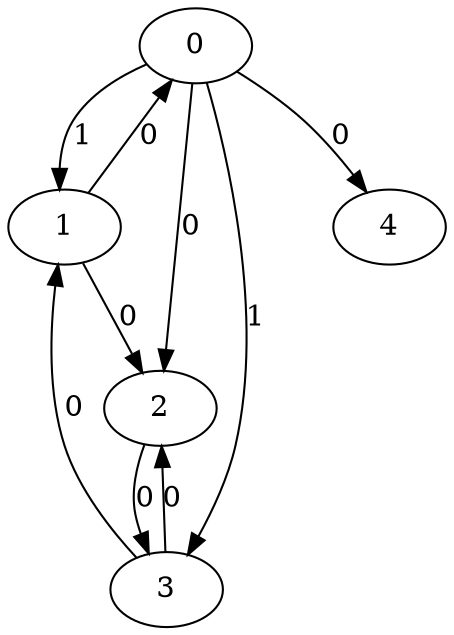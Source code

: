 // Source:1922 Canonical: -1 1 0 1 0 0 -1 0 -1 -1 -1 -1 -1 0 -1 -1 0 0 -1 -1 -1 -1 -1 -1 -1
digraph HRA_from_1922_graph_000 {
  0 -> 1 [label="1"];
  0 -> 2 [label="0"];
  0 -> 3 [label="1"];
  1 -> 0 [label="0"];
  1 -> 2 [label="0"];
  2 -> 3 [label="0"];
  3 -> 1 [label="0"];
  3 -> 2 [label="0"];
  0 -> 4 [label="0"];
}

// Source:1922 Canonical: -1 1 0 1 0 0 -1 0 -1 -1 -1 -1 -1 0 -1 -1 0 0 -1 -1 0 -1 -1 -1 -1
digraph HRA_from_1922_graph_001 {
  0 -> 1 [label="1"];
  0 -> 2 [label="0"];
  0 -> 3 [label="1"];
  1 -> 0 [label="0"];
  1 -> 2 [label="0"];
  2 -> 3 [label="0"];
  3 -> 1 [label="0"];
  3 -> 2 [label="0"];
  0 -> 4 [label="0"];
  4 -> 0 [label="0"];
}

// Source:1922 Canonical: -1 1 0 1 -1 0 -1 0 -1 0 -1 -1 -1 0 -1 -1 0 0 -1 -1 -1 -1 -1 -1 -1
digraph HRA_from_1922_graph_002 {
  0 -> 1 [label="1"];
  0 -> 2 [label="0"];
  0 -> 3 [label="1"];
  1 -> 0 [label="0"];
  1 -> 2 [label="0"];
  2 -> 3 [label="0"];
  3 -> 1 [label="0"];
  3 -> 2 [label="0"];
  1 -> 4 [label="0"];
}

// Source:1922 Canonical: -1 1 0 1 0 0 -1 0 -1 0 -1 -1 -1 0 -1 -1 0 0 -1 -1 -1 -1 -1 -1 -1
digraph HRA_from_1922_graph_003 {
  0 -> 1 [label="1"];
  0 -> 2 [label="0"];
  0 -> 3 [label="1"];
  1 -> 0 [label="0"];
  1 -> 2 [label="0"];
  2 -> 3 [label="0"];
  3 -> 1 [label="0"];
  3 -> 2 [label="0"];
  0 -> 4 [label="0"];
  1 -> 4 [label="0"];
}

// Source:1922 Canonical: -1 1 0 1 -1 0 -1 0 -1 0 -1 -1 -1 0 -1 -1 0 0 -1 -1 0 -1 -1 -1 -1
digraph HRA_from_1922_graph_004 {
  0 -> 1 [label="1"];
  0 -> 2 [label="0"];
  0 -> 3 [label="1"];
  1 -> 0 [label="0"];
  1 -> 2 [label="0"];
  2 -> 3 [label="0"];
  3 -> 1 [label="0"];
  3 -> 2 [label="0"];
  4 -> 0 [label="0"];
  1 -> 4 [label="0"];
}

// Source:1922 Canonical: -1 1 0 1 0 0 -1 0 -1 0 -1 -1 -1 0 -1 -1 0 0 -1 -1 0 -1 -1 -1 -1
digraph HRA_from_1922_graph_005 {
  0 -> 1 [label="1"];
  0 -> 2 [label="0"];
  0 -> 3 [label="1"];
  1 -> 0 [label="0"];
  1 -> 2 [label="0"];
  2 -> 3 [label="0"];
  3 -> 1 [label="0"];
  3 -> 2 [label="0"];
  0 -> 4 [label="0"];
  4 -> 0 [label="0"];
  1 -> 4 [label="0"];
}

// Source:1922 Canonical: -1 1 0 1 0 0 -1 0 -1 -1 -1 -1 -1 0 -1 -1 0 0 -1 -1 -1 0 -1 -1 -1
digraph HRA_from_1922_graph_006 {
  0 -> 1 [label="1"];
  0 -> 2 [label="0"];
  0 -> 3 [label="1"];
  1 -> 0 [label="0"];
  1 -> 2 [label="0"];
  2 -> 3 [label="0"];
  3 -> 1 [label="0"];
  3 -> 2 [label="0"];
  0 -> 4 [label="0"];
  4 -> 1 [label="0"];
}

// Source:1922 Canonical: -1 1 0 1 0 0 -1 0 -1 -1 -1 -1 -1 0 -1 -1 0 0 -1 -1 0 0 -1 -1 -1
digraph HRA_from_1922_graph_007 {
  0 -> 1 [label="1"];
  0 -> 2 [label="0"];
  0 -> 3 [label="1"];
  1 -> 0 [label="0"];
  1 -> 2 [label="0"];
  2 -> 3 [label="0"];
  3 -> 1 [label="0"];
  3 -> 2 [label="0"];
  0 -> 4 [label="0"];
  4 -> 0 [label="0"];
  4 -> 1 [label="0"];
}

// Source:1922 Canonical: -1 1 0 1 -1 0 -1 0 -1 0 -1 -1 -1 0 -1 -1 0 0 -1 -1 -1 0 -1 -1 -1
digraph HRA_from_1922_graph_008 {
  0 -> 1 [label="1"];
  0 -> 2 [label="0"];
  0 -> 3 [label="1"];
  1 -> 0 [label="0"];
  1 -> 2 [label="0"];
  2 -> 3 [label="0"];
  3 -> 1 [label="0"];
  3 -> 2 [label="0"];
  1 -> 4 [label="0"];
  4 -> 1 [label="0"];
}

// Source:1922 Canonical: -1 1 0 1 0 0 -1 0 -1 0 -1 -1 -1 0 -1 -1 0 0 -1 -1 -1 0 -1 -1 -1
digraph HRA_from_1922_graph_009 {
  0 -> 1 [label="1"];
  0 -> 2 [label="0"];
  0 -> 3 [label="1"];
  1 -> 0 [label="0"];
  1 -> 2 [label="0"];
  2 -> 3 [label="0"];
  3 -> 1 [label="0"];
  3 -> 2 [label="0"];
  0 -> 4 [label="0"];
  1 -> 4 [label="0"];
  4 -> 1 [label="0"];
}

// Source:1922 Canonical: -1 1 0 1 -1 0 -1 0 -1 0 -1 -1 -1 0 -1 -1 0 0 -1 -1 0 0 -1 -1 -1
digraph HRA_from_1922_graph_010 {
  0 -> 1 [label="1"];
  0 -> 2 [label="0"];
  0 -> 3 [label="1"];
  1 -> 0 [label="0"];
  1 -> 2 [label="0"];
  2 -> 3 [label="0"];
  3 -> 1 [label="0"];
  3 -> 2 [label="0"];
  4 -> 0 [label="0"];
  1 -> 4 [label="0"];
  4 -> 1 [label="0"];
}

// Source:1922 Canonical: -1 1 0 1 0 0 -1 0 -1 0 -1 -1 -1 0 -1 -1 0 0 -1 -1 0 0 -1 -1 -1
digraph HRA_from_1922_graph_011 {
  0 -> 1 [label="1"];
  0 -> 2 [label="0"];
  0 -> 3 [label="1"];
  1 -> 0 [label="0"];
  1 -> 2 [label="0"];
  2 -> 3 [label="0"];
  3 -> 1 [label="0"];
  3 -> 2 [label="0"];
  0 -> 4 [label="0"];
  4 -> 0 [label="0"];
  1 -> 4 [label="0"];
  4 -> 1 [label="0"];
}

// Source:1922 Canonical: -1 1 0 1 -1 0 -1 0 -1 -1 -1 -1 -1 0 0 -1 0 0 -1 -1 -1 -1 -1 -1 -1
digraph HRA_from_1922_graph_012 {
  0 -> 1 [label="1"];
  0 -> 2 [label="0"];
  0 -> 3 [label="1"];
  1 -> 0 [label="0"];
  1 -> 2 [label="0"];
  2 -> 3 [label="0"];
  3 -> 1 [label="0"];
  3 -> 2 [label="0"];
  2 -> 4 [label="0"];
}

// Source:1922 Canonical: -1 1 0 1 0 0 -1 0 -1 -1 -1 -1 -1 0 0 -1 0 0 -1 -1 -1 -1 -1 -1 -1
digraph HRA_from_1922_graph_013 {
  0 -> 1 [label="1"];
  0 -> 2 [label="0"];
  0 -> 3 [label="1"];
  1 -> 0 [label="0"];
  1 -> 2 [label="0"];
  2 -> 3 [label="0"];
  3 -> 1 [label="0"];
  3 -> 2 [label="0"];
  0 -> 4 [label="0"];
  2 -> 4 [label="0"];
}

// Source:1922 Canonical: -1 1 0 1 -1 0 -1 0 -1 -1 -1 -1 -1 0 0 -1 0 0 -1 -1 0 -1 -1 -1 -1
digraph HRA_from_1922_graph_014 {
  0 -> 1 [label="1"];
  0 -> 2 [label="0"];
  0 -> 3 [label="1"];
  1 -> 0 [label="0"];
  1 -> 2 [label="0"];
  2 -> 3 [label="0"];
  3 -> 1 [label="0"];
  3 -> 2 [label="0"];
  4 -> 0 [label="0"];
  2 -> 4 [label="0"];
}

// Source:1922 Canonical: -1 1 0 1 0 0 -1 0 -1 -1 -1 -1 -1 0 0 -1 0 0 -1 -1 0 -1 -1 -1 -1
digraph HRA_from_1922_graph_015 {
  0 -> 1 [label="1"];
  0 -> 2 [label="0"];
  0 -> 3 [label="1"];
  1 -> 0 [label="0"];
  1 -> 2 [label="0"];
  2 -> 3 [label="0"];
  3 -> 1 [label="0"];
  3 -> 2 [label="0"];
  0 -> 4 [label="0"];
  4 -> 0 [label="0"];
  2 -> 4 [label="0"];
}

// Source:1922 Canonical: -1 1 0 1 -1 0 -1 0 -1 0 -1 -1 -1 0 0 -1 0 0 -1 -1 -1 -1 -1 -1 -1
digraph HRA_from_1922_graph_016 {
  0 -> 1 [label="1"];
  0 -> 2 [label="0"];
  0 -> 3 [label="1"];
  1 -> 0 [label="0"];
  1 -> 2 [label="0"];
  2 -> 3 [label="0"];
  3 -> 1 [label="0"];
  3 -> 2 [label="0"];
  1 -> 4 [label="0"];
  2 -> 4 [label="0"];
}

// Source:1922 Canonical: -1 1 0 1 0 0 -1 0 -1 0 -1 -1 -1 0 0 -1 0 0 -1 -1 -1 -1 -1 -1 -1
digraph HRA_from_1922_graph_017 {
  0 -> 1 [label="1"];
  0 -> 2 [label="0"];
  0 -> 3 [label="1"];
  1 -> 0 [label="0"];
  1 -> 2 [label="0"];
  2 -> 3 [label="0"];
  3 -> 1 [label="0"];
  3 -> 2 [label="0"];
  0 -> 4 [label="0"];
  1 -> 4 [label="0"];
  2 -> 4 [label="0"];
}

// Source:1922 Canonical: -1 1 0 1 -1 0 -1 0 -1 0 -1 -1 -1 0 0 -1 0 0 -1 -1 0 -1 -1 -1 -1
digraph HRA_from_1922_graph_018 {
  0 -> 1 [label="1"];
  0 -> 2 [label="0"];
  0 -> 3 [label="1"];
  1 -> 0 [label="0"];
  1 -> 2 [label="0"];
  2 -> 3 [label="0"];
  3 -> 1 [label="0"];
  3 -> 2 [label="0"];
  4 -> 0 [label="0"];
  1 -> 4 [label="0"];
  2 -> 4 [label="0"];
}

// Source:1922 Canonical: -1 1 0 1 0 0 -1 0 -1 0 -1 -1 -1 0 0 -1 0 0 -1 -1 0 -1 -1 -1 -1
digraph HRA_from_1922_graph_019 {
  0 -> 1 [label="1"];
  0 -> 2 [label="0"];
  0 -> 3 [label="1"];
  1 -> 0 [label="0"];
  1 -> 2 [label="0"];
  2 -> 3 [label="0"];
  3 -> 1 [label="0"];
  3 -> 2 [label="0"];
  0 -> 4 [label="0"];
  4 -> 0 [label="0"];
  1 -> 4 [label="0"];
  2 -> 4 [label="0"];
}

// Source:1922 Canonical: -1 1 0 1 -1 0 -1 0 -1 -1 -1 -1 -1 0 0 -1 0 0 -1 -1 -1 0 -1 -1 -1
digraph HRA_from_1922_graph_020 {
  0 -> 1 [label="1"];
  0 -> 2 [label="0"];
  0 -> 3 [label="1"];
  1 -> 0 [label="0"];
  1 -> 2 [label="0"];
  2 -> 3 [label="0"];
  3 -> 1 [label="0"];
  3 -> 2 [label="0"];
  4 -> 1 [label="0"];
  2 -> 4 [label="0"];
}

// Source:1922 Canonical: -1 1 0 1 0 0 -1 0 -1 -1 -1 -1 -1 0 0 -1 0 0 -1 -1 -1 0 -1 -1 -1
digraph HRA_from_1922_graph_021 {
  0 -> 1 [label="1"];
  0 -> 2 [label="0"];
  0 -> 3 [label="1"];
  1 -> 0 [label="0"];
  1 -> 2 [label="0"];
  2 -> 3 [label="0"];
  3 -> 1 [label="0"];
  3 -> 2 [label="0"];
  0 -> 4 [label="0"];
  4 -> 1 [label="0"];
  2 -> 4 [label="0"];
}

// Source:1922 Canonical: -1 1 0 1 -1 0 -1 0 -1 -1 -1 -1 -1 0 0 -1 0 0 -1 -1 0 0 -1 -1 -1
digraph HRA_from_1922_graph_022 {
  0 -> 1 [label="1"];
  0 -> 2 [label="0"];
  0 -> 3 [label="1"];
  1 -> 0 [label="0"];
  1 -> 2 [label="0"];
  2 -> 3 [label="0"];
  3 -> 1 [label="0"];
  3 -> 2 [label="0"];
  4 -> 0 [label="0"];
  4 -> 1 [label="0"];
  2 -> 4 [label="0"];
}

// Source:1922 Canonical: -1 1 0 1 0 0 -1 0 -1 -1 -1 -1 -1 0 0 -1 0 0 -1 -1 0 0 -1 -1 -1
digraph HRA_from_1922_graph_023 {
  0 -> 1 [label="1"];
  0 -> 2 [label="0"];
  0 -> 3 [label="1"];
  1 -> 0 [label="0"];
  1 -> 2 [label="0"];
  2 -> 3 [label="0"];
  3 -> 1 [label="0"];
  3 -> 2 [label="0"];
  0 -> 4 [label="0"];
  4 -> 0 [label="0"];
  4 -> 1 [label="0"];
  2 -> 4 [label="0"];
}

// Source:1922 Canonical: -1 1 0 1 -1 0 -1 0 -1 0 -1 -1 -1 0 0 -1 0 0 -1 -1 -1 0 -1 -1 -1
digraph HRA_from_1922_graph_024 {
  0 -> 1 [label="1"];
  0 -> 2 [label="0"];
  0 -> 3 [label="1"];
  1 -> 0 [label="0"];
  1 -> 2 [label="0"];
  2 -> 3 [label="0"];
  3 -> 1 [label="0"];
  3 -> 2 [label="0"];
  1 -> 4 [label="0"];
  4 -> 1 [label="0"];
  2 -> 4 [label="0"];
}

// Source:1922 Canonical: -1 1 0 1 0 0 -1 0 -1 0 -1 -1 -1 0 0 -1 0 0 -1 -1 -1 0 -1 -1 -1
digraph HRA_from_1922_graph_025 {
  0 -> 1 [label="1"];
  0 -> 2 [label="0"];
  0 -> 3 [label="1"];
  1 -> 0 [label="0"];
  1 -> 2 [label="0"];
  2 -> 3 [label="0"];
  3 -> 1 [label="0"];
  3 -> 2 [label="0"];
  0 -> 4 [label="0"];
  1 -> 4 [label="0"];
  4 -> 1 [label="0"];
  2 -> 4 [label="0"];
}

// Source:1922 Canonical: -1 1 0 1 -1 0 -1 0 -1 0 -1 -1 -1 0 0 -1 0 0 -1 -1 0 0 -1 -1 -1
digraph HRA_from_1922_graph_026 {
  0 -> 1 [label="1"];
  0 -> 2 [label="0"];
  0 -> 3 [label="1"];
  1 -> 0 [label="0"];
  1 -> 2 [label="0"];
  2 -> 3 [label="0"];
  3 -> 1 [label="0"];
  3 -> 2 [label="0"];
  4 -> 0 [label="0"];
  1 -> 4 [label="0"];
  4 -> 1 [label="0"];
  2 -> 4 [label="0"];
}

// Source:1922 Canonical: -1 1 0 1 0 0 -1 0 -1 0 -1 -1 -1 0 0 -1 0 0 -1 -1 0 0 -1 -1 -1
digraph HRA_from_1922_graph_027 {
  0 -> 1 [label="1"];
  0 -> 2 [label="0"];
  0 -> 3 [label="1"];
  1 -> 0 [label="0"];
  1 -> 2 [label="0"];
  2 -> 3 [label="0"];
  3 -> 1 [label="0"];
  3 -> 2 [label="0"];
  0 -> 4 [label="0"];
  4 -> 0 [label="0"];
  1 -> 4 [label="0"];
  4 -> 1 [label="0"];
  2 -> 4 [label="0"];
}

// Source:1922 Canonical: -1 1 0 1 0 0 -1 0 -1 -1 -1 -1 -1 0 -1 -1 0 0 -1 -1 -1 -1 0 -1 -1
digraph HRA_from_1922_graph_028 {
  0 -> 1 [label="1"];
  0 -> 2 [label="0"];
  0 -> 3 [label="1"];
  1 -> 0 [label="0"];
  1 -> 2 [label="0"];
  2 -> 3 [label="0"];
  3 -> 1 [label="0"];
  3 -> 2 [label="0"];
  0 -> 4 [label="0"];
  4 -> 2 [label="0"];
}

// Source:1922 Canonical: -1 1 0 1 0 0 -1 0 -1 -1 -1 -1 -1 0 -1 -1 0 0 -1 -1 0 -1 0 -1 -1
digraph HRA_from_1922_graph_029 {
  0 -> 1 [label="1"];
  0 -> 2 [label="0"];
  0 -> 3 [label="1"];
  1 -> 0 [label="0"];
  1 -> 2 [label="0"];
  2 -> 3 [label="0"];
  3 -> 1 [label="0"];
  3 -> 2 [label="0"];
  0 -> 4 [label="0"];
  4 -> 0 [label="0"];
  4 -> 2 [label="0"];
}

// Source:1922 Canonical: -1 1 0 1 -1 0 -1 0 -1 0 -1 -1 -1 0 -1 -1 0 0 -1 -1 -1 -1 0 -1 -1
digraph HRA_from_1922_graph_030 {
  0 -> 1 [label="1"];
  0 -> 2 [label="0"];
  0 -> 3 [label="1"];
  1 -> 0 [label="0"];
  1 -> 2 [label="0"];
  2 -> 3 [label="0"];
  3 -> 1 [label="0"];
  3 -> 2 [label="0"];
  1 -> 4 [label="0"];
  4 -> 2 [label="0"];
}

// Source:1922 Canonical: -1 1 0 1 0 0 -1 0 -1 0 -1 -1 -1 0 -1 -1 0 0 -1 -1 -1 -1 0 -1 -1
digraph HRA_from_1922_graph_031 {
  0 -> 1 [label="1"];
  0 -> 2 [label="0"];
  0 -> 3 [label="1"];
  1 -> 0 [label="0"];
  1 -> 2 [label="0"];
  2 -> 3 [label="0"];
  3 -> 1 [label="0"];
  3 -> 2 [label="0"];
  0 -> 4 [label="0"];
  1 -> 4 [label="0"];
  4 -> 2 [label="0"];
}

// Source:1922 Canonical: -1 1 0 1 -1 0 -1 0 -1 0 -1 -1 -1 0 -1 -1 0 0 -1 -1 0 -1 0 -1 -1
digraph HRA_from_1922_graph_032 {
  0 -> 1 [label="1"];
  0 -> 2 [label="0"];
  0 -> 3 [label="1"];
  1 -> 0 [label="0"];
  1 -> 2 [label="0"];
  2 -> 3 [label="0"];
  3 -> 1 [label="0"];
  3 -> 2 [label="0"];
  4 -> 0 [label="0"];
  1 -> 4 [label="0"];
  4 -> 2 [label="0"];
}

// Source:1922 Canonical: -1 1 0 1 0 0 -1 0 -1 0 -1 -1 -1 0 -1 -1 0 0 -1 -1 0 -1 0 -1 -1
digraph HRA_from_1922_graph_033 {
  0 -> 1 [label="1"];
  0 -> 2 [label="0"];
  0 -> 3 [label="1"];
  1 -> 0 [label="0"];
  1 -> 2 [label="0"];
  2 -> 3 [label="0"];
  3 -> 1 [label="0"];
  3 -> 2 [label="0"];
  0 -> 4 [label="0"];
  4 -> 0 [label="0"];
  1 -> 4 [label="0"];
  4 -> 2 [label="0"];
}

// Source:1922 Canonical: -1 1 0 1 0 0 -1 0 -1 -1 -1 -1 -1 0 -1 -1 0 0 -1 -1 -1 0 0 -1 -1
digraph HRA_from_1922_graph_034 {
  0 -> 1 [label="1"];
  0 -> 2 [label="0"];
  0 -> 3 [label="1"];
  1 -> 0 [label="0"];
  1 -> 2 [label="0"];
  2 -> 3 [label="0"];
  3 -> 1 [label="0"];
  3 -> 2 [label="0"];
  0 -> 4 [label="0"];
  4 -> 1 [label="0"];
  4 -> 2 [label="0"];
}

// Source:1922 Canonical: -1 1 0 1 0 0 -1 0 -1 -1 -1 -1 -1 0 -1 -1 0 0 -1 -1 0 0 0 -1 -1
digraph HRA_from_1922_graph_035 {
  0 -> 1 [label="1"];
  0 -> 2 [label="0"];
  0 -> 3 [label="1"];
  1 -> 0 [label="0"];
  1 -> 2 [label="0"];
  2 -> 3 [label="0"];
  3 -> 1 [label="0"];
  3 -> 2 [label="0"];
  0 -> 4 [label="0"];
  4 -> 0 [label="0"];
  4 -> 1 [label="0"];
  4 -> 2 [label="0"];
}

// Source:1922 Canonical: -1 1 0 1 -1 0 -1 0 -1 0 -1 -1 -1 0 -1 -1 0 0 -1 -1 -1 0 0 -1 -1
digraph HRA_from_1922_graph_036 {
  0 -> 1 [label="1"];
  0 -> 2 [label="0"];
  0 -> 3 [label="1"];
  1 -> 0 [label="0"];
  1 -> 2 [label="0"];
  2 -> 3 [label="0"];
  3 -> 1 [label="0"];
  3 -> 2 [label="0"];
  1 -> 4 [label="0"];
  4 -> 1 [label="0"];
  4 -> 2 [label="0"];
}

// Source:1922 Canonical: -1 1 0 1 0 0 -1 0 -1 0 -1 -1 -1 0 -1 -1 0 0 -1 -1 -1 0 0 -1 -1
digraph HRA_from_1922_graph_037 {
  0 -> 1 [label="1"];
  0 -> 2 [label="0"];
  0 -> 3 [label="1"];
  1 -> 0 [label="0"];
  1 -> 2 [label="0"];
  2 -> 3 [label="0"];
  3 -> 1 [label="0"];
  3 -> 2 [label="0"];
  0 -> 4 [label="0"];
  1 -> 4 [label="0"];
  4 -> 1 [label="0"];
  4 -> 2 [label="0"];
}

// Source:1922 Canonical: -1 1 0 1 -1 0 -1 0 -1 0 -1 -1 -1 0 -1 -1 0 0 -1 -1 0 0 0 -1 -1
digraph HRA_from_1922_graph_038 {
  0 -> 1 [label="1"];
  0 -> 2 [label="0"];
  0 -> 3 [label="1"];
  1 -> 0 [label="0"];
  1 -> 2 [label="0"];
  2 -> 3 [label="0"];
  3 -> 1 [label="0"];
  3 -> 2 [label="0"];
  4 -> 0 [label="0"];
  1 -> 4 [label="0"];
  4 -> 1 [label="0"];
  4 -> 2 [label="0"];
}

// Source:1922 Canonical: -1 1 0 1 0 0 -1 0 -1 0 -1 -1 -1 0 -1 -1 0 0 -1 -1 0 0 0 -1 -1
digraph HRA_from_1922_graph_039 {
  0 -> 1 [label="1"];
  0 -> 2 [label="0"];
  0 -> 3 [label="1"];
  1 -> 0 [label="0"];
  1 -> 2 [label="0"];
  2 -> 3 [label="0"];
  3 -> 1 [label="0"];
  3 -> 2 [label="0"];
  0 -> 4 [label="0"];
  4 -> 0 [label="0"];
  1 -> 4 [label="0"];
  4 -> 1 [label="0"];
  4 -> 2 [label="0"];
}

// Source:1922 Canonical: -1 1 0 1 -1 0 -1 0 -1 -1 -1 -1 -1 0 0 -1 0 0 -1 -1 -1 -1 0 -1 -1
digraph HRA_from_1922_graph_040 {
  0 -> 1 [label="1"];
  0 -> 2 [label="0"];
  0 -> 3 [label="1"];
  1 -> 0 [label="0"];
  1 -> 2 [label="0"];
  2 -> 3 [label="0"];
  3 -> 1 [label="0"];
  3 -> 2 [label="0"];
  2 -> 4 [label="0"];
  4 -> 2 [label="0"];
}

// Source:1922 Canonical: -1 1 0 1 0 0 -1 0 -1 -1 -1 -1 -1 0 0 -1 0 0 -1 -1 -1 -1 0 -1 -1
digraph HRA_from_1922_graph_041 {
  0 -> 1 [label="1"];
  0 -> 2 [label="0"];
  0 -> 3 [label="1"];
  1 -> 0 [label="0"];
  1 -> 2 [label="0"];
  2 -> 3 [label="0"];
  3 -> 1 [label="0"];
  3 -> 2 [label="0"];
  0 -> 4 [label="0"];
  2 -> 4 [label="0"];
  4 -> 2 [label="0"];
}

// Source:1922 Canonical: -1 1 0 1 -1 0 -1 0 -1 -1 -1 -1 -1 0 0 -1 0 0 -1 -1 0 -1 0 -1 -1
digraph HRA_from_1922_graph_042 {
  0 -> 1 [label="1"];
  0 -> 2 [label="0"];
  0 -> 3 [label="1"];
  1 -> 0 [label="0"];
  1 -> 2 [label="0"];
  2 -> 3 [label="0"];
  3 -> 1 [label="0"];
  3 -> 2 [label="0"];
  4 -> 0 [label="0"];
  2 -> 4 [label="0"];
  4 -> 2 [label="0"];
}

// Source:1922 Canonical: -1 1 0 1 0 0 -1 0 -1 -1 -1 -1 -1 0 0 -1 0 0 -1 -1 0 -1 0 -1 -1
digraph HRA_from_1922_graph_043 {
  0 -> 1 [label="1"];
  0 -> 2 [label="0"];
  0 -> 3 [label="1"];
  1 -> 0 [label="0"];
  1 -> 2 [label="0"];
  2 -> 3 [label="0"];
  3 -> 1 [label="0"];
  3 -> 2 [label="0"];
  0 -> 4 [label="0"];
  4 -> 0 [label="0"];
  2 -> 4 [label="0"];
  4 -> 2 [label="0"];
}

// Source:1922 Canonical: -1 1 0 1 -1 0 -1 0 -1 0 -1 -1 -1 0 0 -1 0 0 -1 -1 -1 -1 0 -1 -1
digraph HRA_from_1922_graph_044 {
  0 -> 1 [label="1"];
  0 -> 2 [label="0"];
  0 -> 3 [label="1"];
  1 -> 0 [label="0"];
  1 -> 2 [label="0"];
  2 -> 3 [label="0"];
  3 -> 1 [label="0"];
  3 -> 2 [label="0"];
  1 -> 4 [label="0"];
  2 -> 4 [label="0"];
  4 -> 2 [label="0"];
}

// Source:1922 Canonical: -1 1 0 1 0 0 -1 0 -1 0 -1 -1 -1 0 0 -1 0 0 -1 -1 -1 -1 0 -1 -1
digraph HRA_from_1922_graph_045 {
  0 -> 1 [label="1"];
  0 -> 2 [label="0"];
  0 -> 3 [label="1"];
  1 -> 0 [label="0"];
  1 -> 2 [label="0"];
  2 -> 3 [label="0"];
  3 -> 1 [label="0"];
  3 -> 2 [label="0"];
  0 -> 4 [label="0"];
  1 -> 4 [label="0"];
  2 -> 4 [label="0"];
  4 -> 2 [label="0"];
}

// Source:1922 Canonical: -1 1 0 1 -1 0 -1 0 -1 0 -1 -1 -1 0 0 -1 0 0 -1 -1 0 -1 0 -1 -1
digraph HRA_from_1922_graph_046 {
  0 -> 1 [label="1"];
  0 -> 2 [label="0"];
  0 -> 3 [label="1"];
  1 -> 0 [label="0"];
  1 -> 2 [label="0"];
  2 -> 3 [label="0"];
  3 -> 1 [label="0"];
  3 -> 2 [label="0"];
  4 -> 0 [label="0"];
  1 -> 4 [label="0"];
  2 -> 4 [label="0"];
  4 -> 2 [label="0"];
}

// Source:1922 Canonical: -1 1 0 1 0 0 -1 0 -1 0 -1 -1 -1 0 0 -1 0 0 -1 -1 0 -1 0 -1 -1
digraph HRA_from_1922_graph_047 {
  0 -> 1 [label="1"];
  0 -> 2 [label="0"];
  0 -> 3 [label="1"];
  1 -> 0 [label="0"];
  1 -> 2 [label="0"];
  2 -> 3 [label="0"];
  3 -> 1 [label="0"];
  3 -> 2 [label="0"];
  0 -> 4 [label="0"];
  4 -> 0 [label="0"];
  1 -> 4 [label="0"];
  2 -> 4 [label="0"];
  4 -> 2 [label="0"];
}

// Source:1922 Canonical: -1 1 0 1 -1 0 -1 0 -1 -1 -1 -1 -1 0 0 -1 0 0 -1 -1 -1 0 0 -1 -1
digraph HRA_from_1922_graph_048 {
  0 -> 1 [label="1"];
  0 -> 2 [label="0"];
  0 -> 3 [label="1"];
  1 -> 0 [label="0"];
  1 -> 2 [label="0"];
  2 -> 3 [label="0"];
  3 -> 1 [label="0"];
  3 -> 2 [label="0"];
  4 -> 1 [label="0"];
  2 -> 4 [label="0"];
  4 -> 2 [label="0"];
}

// Source:1922 Canonical: -1 1 0 1 0 0 -1 0 -1 -1 -1 -1 -1 0 0 -1 0 0 -1 -1 -1 0 0 -1 -1
digraph HRA_from_1922_graph_049 {
  0 -> 1 [label="1"];
  0 -> 2 [label="0"];
  0 -> 3 [label="1"];
  1 -> 0 [label="0"];
  1 -> 2 [label="0"];
  2 -> 3 [label="0"];
  3 -> 1 [label="0"];
  3 -> 2 [label="0"];
  0 -> 4 [label="0"];
  4 -> 1 [label="0"];
  2 -> 4 [label="0"];
  4 -> 2 [label="0"];
}

// Source:1922 Canonical: -1 1 0 1 -1 0 -1 0 -1 -1 -1 -1 -1 0 0 -1 0 0 -1 -1 0 0 0 -1 -1
digraph HRA_from_1922_graph_050 {
  0 -> 1 [label="1"];
  0 -> 2 [label="0"];
  0 -> 3 [label="1"];
  1 -> 0 [label="0"];
  1 -> 2 [label="0"];
  2 -> 3 [label="0"];
  3 -> 1 [label="0"];
  3 -> 2 [label="0"];
  4 -> 0 [label="0"];
  4 -> 1 [label="0"];
  2 -> 4 [label="0"];
  4 -> 2 [label="0"];
}

// Source:1922 Canonical: -1 1 0 1 0 0 -1 0 -1 -1 -1 -1 -1 0 0 -1 0 0 -1 -1 0 0 0 -1 -1
digraph HRA_from_1922_graph_051 {
  0 -> 1 [label="1"];
  0 -> 2 [label="0"];
  0 -> 3 [label="1"];
  1 -> 0 [label="0"];
  1 -> 2 [label="0"];
  2 -> 3 [label="0"];
  3 -> 1 [label="0"];
  3 -> 2 [label="0"];
  0 -> 4 [label="0"];
  4 -> 0 [label="0"];
  4 -> 1 [label="0"];
  2 -> 4 [label="0"];
  4 -> 2 [label="0"];
}

// Source:1922 Canonical: -1 1 0 1 -1 0 -1 0 -1 0 -1 -1 -1 0 0 -1 0 0 -1 -1 -1 0 0 -1 -1
digraph HRA_from_1922_graph_052 {
  0 -> 1 [label="1"];
  0 -> 2 [label="0"];
  0 -> 3 [label="1"];
  1 -> 0 [label="0"];
  1 -> 2 [label="0"];
  2 -> 3 [label="0"];
  3 -> 1 [label="0"];
  3 -> 2 [label="0"];
  1 -> 4 [label="0"];
  4 -> 1 [label="0"];
  2 -> 4 [label="0"];
  4 -> 2 [label="0"];
}

// Source:1922 Canonical: -1 1 0 1 0 0 -1 0 -1 0 -1 -1 -1 0 0 -1 0 0 -1 -1 -1 0 0 -1 -1
digraph HRA_from_1922_graph_053 {
  0 -> 1 [label="1"];
  0 -> 2 [label="0"];
  0 -> 3 [label="1"];
  1 -> 0 [label="0"];
  1 -> 2 [label="0"];
  2 -> 3 [label="0"];
  3 -> 1 [label="0"];
  3 -> 2 [label="0"];
  0 -> 4 [label="0"];
  1 -> 4 [label="0"];
  4 -> 1 [label="0"];
  2 -> 4 [label="0"];
  4 -> 2 [label="0"];
}

// Source:1922 Canonical: -1 1 0 1 -1 0 -1 0 -1 0 -1 -1 -1 0 0 -1 0 0 -1 -1 0 0 0 -1 -1
digraph HRA_from_1922_graph_054 {
  0 -> 1 [label="1"];
  0 -> 2 [label="0"];
  0 -> 3 [label="1"];
  1 -> 0 [label="0"];
  1 -> 2 [label="0"];
  2 -> 3 [label="0"];
  3 -> 1 [label="0"];
  3 -> 2 [label="0"];
  4 -> 0 [label="0"];
  1 -> 4 [label="0"];
  4 -> 1 [label="0"];
  2 -> 4 [label="0"];
  4 -> 2 [label="0"];
}

// Source:1922 Canonical: -1 1 0 1 0 0 -1 0 -1 0 -1 -1 -1 0 0 -1 0 0 -1 -1 0 0 0 -1 -1
digraph HRA_from_1922_graph_055 {
  0 -> 1 [label="1"];
  0 -> 2 [label="0"];
  0 -> 3 [label="1"];
  1 -> 0 [label="0"];
  1 -> 2 [label="0"];
  2 -> 3 [label="0"];
  3 -> 1 [label="0"];
  3 -> 2 [label="0"];
  0 -> 4 [label="0"];
  4 -> 0 [label="0"];
  1 -> 4 [label="0"];
  4 -> 1 [label="0"];
  2 -> 4 [label="0"];
  4 -> 2 [label="0"];
}

// Source:1922 Canonical: -1 1 0 1 -1 0 -1 0 -1 -1 -1 -1 -1 0 -1 -1 0 0 -1 0 -1 -1 -1 -1 -1
digraph HRA_from_1922_graph_056 {
  0 -> 1 [label="1"];
  0 -> 2 [label="0"];
  0 -> 3 [label="1"];
  1 -> 0 [label="0"];
  1 -> 2 [label="0"];
  2 -> 3 [label="0"];
  3 -> 1 [label="0"];
  3 -> 2 [label="0"];
  3 -> 4 [label="0"];
}

// Source:1922 Canonical: -1 1 0 1 0 0 -1 0 -1 -1 -1 -1 -1 0 -1 -1 0 0 -1 0 -1 -1 -1 -1 -1
digraph HRA_from_1922_graph_057 {
  0 -> 1 [label="1"];
  0 -> 2 [label="0"];
  0 -> 3 [label="1"];
  1 -> 0 [label="0"];
  1 -> 2 [label="0"];
  2 -> 3 [label="0"];
  3 -> 1 [label="0"];
  3 -> 2 [label="0"];
  0 -> 4 [label="0"];
  3 -> 4 [label="0"];
}

// Source:1922 Canonical: -1 1 0 1 -1 0 -1 0 -1 -1 -1 -1 -1 0 -1 -1 0 0 -1 0 0 -1 -1 -1 -1
digraph HRA_from_1922_graph_058 {
  0 -> 1 [label="1"];
  0 -> 2 [label="0"];
  0 -> 3 [label="1"];
  1 -> 0 [label="0"];
  1 -> 2 [label="0"];
  2 -> 3 [label="0"];
  3 -> 1 [label="0"];
  3 -> 2 [label="0"];
  4 -> 0 [label="0"];
  3 -> 4 [label="0"];
}

// Source:1922 Canonical: -1 1 0 1 0 0 -1 0 -1 -1 -1 -1 -1 0 -1 -1 0 0 -1 0 0 -1 -1 -1 -1
digraph HRA_from_1922_graph_059 {
  0 -> 1 [label="1"];
  0 -> 2 [label="0"];
  0 -> 3 [label="1"];
  1 -> 0 [label="0"];
  1 -> 2 [label="0"];
  2 -> 3 [label="0"];
  3 -> 1 [label="0"];
  3 -> 2 [label="0"];
  0 -> 4 [label="0"];
  4 -> 0 [label="0"];
  3 -> 4 [label="0"];
}

// Source:1922 Canonical: -1 1 0 1 -1 0 -1 0 -1 0 -1 -1 -1 0 -1 -1 0 0 -1 0 -1 -1 -1 -1 -1
digraph HRA_from_1922_graph_060 {
  0 -> 1 [label="1"];
  0 -> 2 [label="0"];
  0 -> 3 [label="1"];
  1 -> 0 [label="0"];
  1 -> 2 [label="0"];
  2 -> 3 [label="0"];
  3 -> 1 [label="0"];
  3 -> 2 [label="0"];
  1 -> 4 [label="0"];
  3 -> 4 [label="0"];
}

// Source:1922 Canonical: -1 1 0 1 0 0 -1 0 -1 0 -1 -1 -1 0 -1 -1 0 0 -1 0 -1 -1 -1 -1 -1
digraph HRA_from_1922_graph_061 {
  0 -> 1 [label="1"];
  0 -> 2 [label="0"];
  0 -> 3 [label="1"];
  1 -> 0 [label="0"];
  1 -> 2 [label="0"];
  2 -> 3 [label="0"];
  3 -> 1 [label="0"];
  3 -> 2 [label="0"];
  0 -> 4 [label="0"];
  1 -> 4 [label="0"];
  3 -> 4 [label="0"];
}

// Source:1922 Canonical: -1 1 0 1 -1 0 -1 0 -1 0 -1 -1 -1 0 -1 -1 0 0 -1 0 0 -1 -1 -1 -1
digraph HRA_from_1922_graph_062 {
  0 -> 1 [label="1"];
  0 -> 2 [label="0"];
  0 -> 3 [label="1"];
  1 -> 0 [label="0"];
  1 -> 2 [label="0"];
  2 -> 3 [label="0"];
  3 -> 1 [label="0"];
  3 -> 2 [label="0"];
  4 -> 0 [label="0"];
  1 -> 4 [label="0"];
  3 -> 4 [label="0"];
}

// Source:1922 Canonical: -1 1 0 1 0 0 -1 0 -1 0 -1 -1 -1 0 -1 -1 0 0 -1 0 0 -1 -1 -1 -1
digraph HRA_from_1922_graph_063 {
  0 -> 1 [label="1"];
  0 -> 2 [label="0"];
  0 -> 3 [label="1"];
  1 -> 0 [label="0"];
  1 -> 2 [label="0"];
  2 -> 3 [label="0"];
  3 -> 1 [label="0"];
  3 -> 2 [label="0"];
  0 -> 4 [label="0"];
  4 -> 0 [label="0"];
  1 -> 4 [label="0"];
  3 -> 4 [label="0"];
}

// Source:1922 Canonical: -1 1 0 1 -1 0 -1 0 -1 -1 -1 -1 -1 0 -1 -1 0 0 -1 0 -1 0 -1 -1 -1
digraph HRA_from_1922_graph_064 {
  0 -> 1 [label="1"];
  0 -> 2 [label="0"];
  0 -> 3 [label="1"];
  1 -> 0 [label="0"];
  1 -> 2 [label="0"];
  2 -> 3 [label="0"];
  3 -> 1 [label="0"];
  3 -> 2 [label="0"];
  4 -> 1 [label="0"];
  3 -> 4 [label="0"];
}

// Source:1922 Canonical: -1 1 0 1 0 0 -1 0 -1 -1 -1 -1 -1 0 -1 -1 0 0 -1 0 -1 0 -1 -1 -1
digraph HRA_from_1922_graph_065 {
  0 -> 1 [label="1"];
  0 -> 2 [label="0"];
  0 -> 3 [label="1"];
  1 -> 0 [label="0"];
  1 -> 2 [label="0"];
  2 -> 3 [label="0"];
  3 -> 1 [label="0"];
  3 -> 2 [label="0"];
  0 -> 4 [label="0"];
  4 -> 1 [label="0"];
  3 -> 4 [label="0"];
}

// Source:1922 Canonical: -1 1 0 1 -1 0 -1 0 -1 -1 -1 -1 -1 0 -1 -1 0 0 -1 0 0 0 -1 -1 -1
digraph HRA_from_1922_graph_066 {
  0 -> 1 [label="1"];
  0 -> 2 [label="0"];
  0 -> 3 [label="1"];
  1 -> 0 [label="0"];
  1 -> 2 [label="0"];
  2 -> 3 [label="0"];
  3 -> 1 [label="0"];
  3 -> 2 [label="0"];
  4 -> 0 [label="0"];
  4 -> 1 [label="0"];
  3 -> 4 [label="0"];
}

// Source:1922 Canonical: -1 1 0 1 0 0 -1 0 -1 -1 -1 -1 -1 0 -1 -1 0 0 -1 0 0 0 -1 -1 -1
digraph HRA_from_1922_graph_067 {
  0 -> 1 [label="1"];
  0 -> 2 [label="0"];
  0 -> 3 [label="1"];
  1 -> 0 [label="0"];
  1 -> 2 [label="0"];
  2 -> 3 [label="0"];
  3 -> 1 [label="0"];
  3 -> 2 [label="0"];
  0 -> 4 [label="0"];
  4 -> 0 [label="0"];
  4 -> 1 [label="0"];
  3 -> 4 [label="0"];
}

// Source:1922 Canonical: -1 1 0 1 -1 0 -1 0 -1 0 -1 -1 -1 0 -1 -1 0 0 -1 0 -1 0 -1 -1 -1
digraph HRA_from_1922_graph_068 {
  0 -> 1 [label="1"];
  0 -> 2 [label="0"];
  0 -> 3 [label="1"];
  1 -> 0 [label="0"];
  1 -> 2 [label="0"];
  2 -> 3 [label="0"];
  3 -> 1 [label="0"];
  3 -> 2 [label="0"];
  1 -> 4 [label="0"];
  4 -> 1 [label="0"];
  3 -> 4 [label="0"];
}

// Source:1922 Canonical: -1 1 0 1 0 0 -1 0 -1 0 -1 -1 -1 0 -1 -1 0 0 -1 0 -1 0 -1 -1 -1
digraph HRA_from_1922_graph_069 {
  0 -> 1 [label="1"];
  0 -> 2 [label="0"];
  0 -> 3 [label="1"];
  1 -> 0 [label="0"];
  1 -> 2 [label="0"];
  2 -> 3 [label="0"];
  3 -> 1 [label="0"];
  3 -> 2 [label="0"];
  0 -> 4 [label="0"];
  1 -> 4 [label="0"];
  4 -> 1 [label="0"];
  3 -> 4 [label="0"];
}

// Source:1922 Canonical: -1 1 0 1 -1 0 -1 0 -1 0 -1 -1 -1 0 -1 -1 0 0 -1 0 0 0 -1 -1 -1
digraph HRA_from_1922_graph_070 {
  0 -> 1 [label="1"];
  0 -> 2 [label="0"];
  0 -> 3 [label="1"];
  1 -> 0 [label="0"];
  1 -> 2 [label="0"];
  2 -> 3 [label="0"];
  3 -> 1 [label="0"];
  3 -> 2 [label="0"];
  4 -> 0 [label="0"];
  1 -> 4 [label="0"];
  4 -> 1 [label="0"];
  3 -> 4 [label="0"];
}

// Source:1922 Canonical: -1 1 0 1 0 0 -1 0 -1 0 -1 -1 -1 0 -1 -1 0 0 -1 0 0 0 -1 -1 -1
digraph HRA_from_1922_graph_071 {
  0 -> 1 [label="1"];
  0 -> 2 [label="0"];
  0 -> 3 [label="1"];
  1 -> 0 [label="0"];
  1 -> 2 [label="0"];
  2 -> 3 [label="0"];
  3 -> 1 [label="0"];
  3 -> 2 [label="0"];
  0 -> 4 [label="0"];
  4 -> 0 [label="0"];
  1 -> 4 [label="0"];
  4 -> 1 [label="0"];
  3 -> 4 [label="0"];
}

// Source:1922 Canonical: -1 1 0 1 -1 0 -1 0 -1 -1 -1 -1 -1 0 0 -1 0 0 -1 0 -1 -1 -1 -1 -1
digraph HRA_from_1922_graph_072 {
  0 -> 1 [label="1"];
  0 -> 2 [label="0"];
  0 -> 3 [label="1"];
  1 -> 0 [label="0"];
  1 -> 2 [label="0"];
  2 -> 3 [label="0"];
  3 -> 1 [label="0"];
  3 -> 2 [label="0"];
  2 -> 4 [label="0"];
  3 -> 4 [label="0"];
}

// Source:1922 Canonical: -1 1 0 1 0 0 -1 0 -1 -1 -1 -1 -1 0 0 -1 0 0 -1 0 -1 -1 -1 -1 -1
digraph HRA_from_1922_graph_073 {
  0 -> 1 [label="1"];
  0 -> 2 [label="0"];
  0 -> 3 [label="1"];
  1 -> 0 [label="0"];
  1 -> 2 [label="0"];
  2 -> 3 [label="0"];
  3 -> 1 [label="0"];
  3 -> 2 [label="0"];
  0 -> 4 [label="0"];
  2 -> 4 [label="0"];
  3 -> 4 [label="0"];
}

// Source:1922 Canonical: -1 1 0 1 -1 0 -1 0 -1 -1 -1 -1 -1 0 0 -1 0 0 -1 0 0 -1 -1 -1 -1
digraph HRA_from_1922_graph_074 {
  0 -> 1 [label="1"];
  0 -> 2 [label="0"];
  0 -> 3 [label="1"];
  1 -> 0 [label="0"];
  1 -> 2 [label="0"];
  2 -> 3 [label="0"];
  3 -> 1 [label="0"];
  3 -> 2 [label="0"];
  4 -> 0 [label="0"];
  2 -> 4 [label="0"];
  3 -> 4 [label="0"];
}

// Source:1922 Canonical: -1 1 0 1 0 0 -1 0 -1 -1 -1 -1 -1 0 0 -1 0 0 -1 0 0 -1 -1 -1 -1
digraph HRA_from_1922_graph_075 {
  0 -> 1 [label="1"];
  0 -> 2 [label="0"];
  0 -> 3 [label="1"];
  1 -> 0 [label="0"];
  1 -> 2 [label="0"];
  2 -> 3 [label="0"];
  3 -> 1 [label="0"];
  3 -> 2 [label="0"];
  0 -> 4 [label="0"];
  4 -> 0 [label="0"];
  2 -> 4 [label="0"];
  3 -> 4 [label="0"];
}

// Source:1922 Canonical: -1 1 0 1 -1 0 -1 0 -1 0 -1 -1 -1 0 0 -1 0 0 -1 0 -1 -1 -1 -1 -1
digraph HRA_from_1922_graph_076 {
  0 -> 1 [label="1"];
  0 -> 2 [label="0"];
  0 -> 3 [label="1"];
  1 -> 0 [label="0"];
  1 -> 2 [label="0"];
  2 -> 3 [label="0"];
  3 -> 1 [label="0"];
  3 -> 2 [label="0"];
  1 -> 4 [label="0"];
  2 -> 4 [label="0"];
  3 -> 4 [label="0"];
}

// Source:1922 Canonical: -1 1 0 1 0 0 -1 0 -1 0 -1 -1 -1 0 0 -1 0 0 -1 0 -1 -1 -1 -1 -1
digraph HRA_from_1922_graph_077 {
  0 -> 1 [label="1"];
  0 -> 2 [label="0"];
  0 -> 3 [label="1"];
  1 -> 0 [label="0"];
  1 -> 2 [label="0"];
  2 -> 3 [label="0"];
  3 -> 1 [label="0"];
  3 -> 2 [label="0"];
  0 -> 4 [label="0"];
  1 -> 4 [label="0"];
  2 -> 4 [label="0"];
  3 -> 4 [label="0"];
}

// Source:1922 Canonical: -1 1 0 1 -1 0 -1 0 -1 0 -1 -1 -1 0 0 -1 0 0 -1 0 0 -1 -1 -1 -1
digraph HRA_from_1922_graph_078 {
  0 -> 1 [label="1"];
  0 -> 2 [label="0"];
  0 -> 3 [label="1"];
  1 -> 0 [label="0"];
  1 -> 2 [label="0"];
  2 -> 3 [label="0"];
  3 -> 1 [label="0"];
  3 -> 2 [label="0"];
  4 -> 0 [label="0"];
  1 -> 4 [label="0"];
  2 -> 4 [label="0"];
  3 -> 4 [label="0"];
}

// Source:1922 Canonical: -1 1 0 1 0 0 -1 0 -1 0 -1 -1 -1 0 0 -1 0 0 -1 0 0 -1 -1 -1 -1
digraph HRA_from_1922_graph_079 {
  0 -> 1 [label="1"];
  0 -> 2 [label="0"];
  0 -> 3 [label="1"];
  1 -> 0 [label="0"];
  1 -> 2 [label="0"];
  2 -> 3 [label="0"];
  3 -> 1 [label="0"];
  3 -> 2 [label="0"];
  0 -> 4 [label="0"];
  4 -> 0 [label="0"];
  1 -> 4 [label="0"];
  2 -> 4 [label="0"];
  3 -> 4 [label="0"];
}

// Source:1922 Canonical: -1 1 0 1 -1 0 -1 0 -1 -1 -1 -1 -1 0 0 -1 0 0 -1 0 -1 0 -1 -1 -1
digraph HRA_from_1922_graph_080 {
  0 -> 1 [label="1"];
  0 -> 2 [label="0"];
  0 -> 3 [label="1"];
  1 -> 0 [label="0"];
  1 -> 2 [label="0"];
  2 -> 3 [label="0"];
  3 -> 1 [label="0"];
  3 -> 2 [label="0"];
  4 -> 1 [label="0"];
  2 -> 4 [label="0"];
  3 -> 4 [label="0"];
}

// Source:1922 Canonical: -1 1 0 1 0 0 -1 0 -1 -1 -1 -1 -1 0 0 -1 0 0 -1 0 -1 0 -1 -1 -1
digraph HRA_from_1922_graph_081 {
  0 -> 1 [label="1"];
  0 -> 2 [label="0"];
  0 -> 3 [label="1"];
  1 -> 0 [label="0"];
  1 -> 2 [label="0"];
  2 -> 3 [label="0"];
  3 -> 1 [label="0"];
  3 -> 2 [label="0"];
  0 -> 4 [label="0"];
  4 -> 1 [label="0"];
  2 -> 4 [label="0"];
  3 -> 4 [label="0"];
}

// Source:1922 Canonical: -1 1 0 1 -1 0 -1 0 -1 -1 -1 -1 -1 0 0 -1 0 0 -1 0 0 0 -1 -1 -1
digraph HRA_from_1922_graph_082 {
  0 -> 1 [label="1"];
  0 -> 2 [label="0"];
  0 -> 3 [label="1"];
  1 -> 0 [label="0"];
  1 -> 2 [label="0"];
  2 -> 3 [label="0"];
  3 -> 1 [label="0"];
  3 -> 2 [label="0"];
  4 -> 0 [label="0"];
  4 -> 1 [label="0"];
  2 -> 4 [label="0"];
  3 -> 4 [label="0"];
}

// Source:1922 Canonical: -1 1 0 1 0 0 -1 0 -1 -1 -1 -1 -1 0 0 -1 0 0 -1 0 0 0 -1 -1 -1
digraph HRA_from_1922_graph_083 {
  0 -> 1 [label="1"];
  0 -> 2 [label="0"];
  0 -> 3 [label="1"];
  1 -> 0 [label="0"];
  1 -> 2 [label="0"];
  2 -> 3 [label="0"];
  3 -> 1 [label="0"];
  3 -> 2 [label="0"];
  0 -> 4 [label="0"];
  4 -> 0 [label="0"];
  4 -> 1 [label="0"];
  2 -> 4 [label="0"];
  3 -> 4 [label="0"];
}

// Source:1922 Canonical: -1 1 0 1 -1 0 -1 0 -1 0 -1 -1 -1 0 0 -1 0 0 -1 0 -1 0 -1 -1 -1
digraph HRA_from_1922_graph_084 {
  0 -> 1 [label="1"];
  0 -> 2 [label="0"];
  0 -> 3 [label="1"];
  1 -> 0 [label="0"];
  1 -> 2 [label="0"];
  2 -> 3 [label="0"];
  3 -> 1 [label="0"];
  3 -> 2 [label="0"];
  1 -> 4 [label="0"];
  4 -> 1 [label="0"];
  2 -> 4 [label="0"];
  3 -> 4 [label="0"];
}

// Source:1922 Canonical: -1 1 0 1 0 0 -1 0 -1 0 -1 -1 -1 0 0 -1 0 0 -1 0 -1 0 -1 -1 -1
digraph HRA_from_1922_graph_085 {
  0 -> 1 [label="1"];
  0 -> 2 [label="0"];
  0 -> 3 [label="1"];
  1 -> 0 [label="0"];
  1 -> 2 [label="0"];
  2 -> 3 [label="0"];
  3 -> 1 [label="0"];
  3 -> 2 [label="0"];
  0 -> 4 [label="0"];
  1 -> 4 [label="0"];
  4 -> 1 [label="0"];
  2 -> 4 [label="0"];
  3 -> 4 [label="0"];
}

// Source:1922 Canonical: -1 1 0 1 -1 0 -1 0 -1 0 -1 -1 -1 0 0 -1 0 0 -1 0 0 0 -1 -1 -1
digraph HRA_from_1922_graph_086 {
  0 -> 1 [label="1"];
  0 -> 2 [label="0"];
  0 -> 3 [label="1"];
  1 -> 0 [label="0"];
  1 -> 2 [label="0"];
  2 -> 3 [label="0"];
  3 -> 1 [label="0"];
  3 -> 2 [label="0"];
  4 -> 0 [label="0"];
  1 -> 4 [label="0"];
  4 -> 1 [label="0"];
  2 -> 4 [label="0"];
  3 -> 4 [label="0"];
}

// Source:1922 Canonical: -1 1 0 1 0 0 -1 0 -1 0 -1 -1 -1 0 0 -1 0 0 -1 0 0 0 -1 -1 -1
digraph HRA_from_1922_graph_087 {
  0 -> 1 [label="1"];
  0 -> 2 [label="0"];
  0 -> 3 [label="1"];
  1 -> 0 [label="0"];
  1 -> 2 [label="0"];
  2 -> 3 [label="0"];
  3 -> 1 [label="0"];
  3 -> 2 [label="0"];
  0 -> 4 [label="0"];
  4 -> 0 [label="0"];
  1 -> 4 [label="0"];
  4 -> 1 [label="0"];
  2 -> 4 [label="0"];
  3 -> 4 [label="0"];
}

// Source:1922 Canonical: -1 1 0 1 -1 0 -1 0 -1 -1 -1 -1 -1 0 -1 -1 0 0 -1 0 -1 -1 0 -1 -1
digraph HRA_from_1922_graph_088 {
  0 -> 1 [label="1"];
  0 -> 2 [label="0"];
  0 -> 3 [label="1"];
  1 -> 0 [label="0"];
  1 -> 2 [label="0"];
  2 -> 3 [label="0"];
  3 -> 1 [label="0"];
  3 -> 2 [label="0"];
  4 -> 2 [label="0"];
  3 -> 4 [label="0"];
}

// Source:1922 Canonical: -1 1 0 1 0 0 -1 0 -1 -1 -1 -1 -1 0 -1 -1 0 0 -1 0 -1 -1 0 -1 -1
digraph HRA_from_1922_graph_089 {
  0 -> 1 [label="1"];
  0 -> 2 [label="0"];
  0 -> 3 [label="1"];
  1 -> 0 [label="0"];
  1 -> 2 [label="0"];
  2 -> 3 [label="0"];
  3 -> 1 [label="0"];
  3 -> 2 [label="0"];
  0 -> 4 [label="0"];
  4 -> 2 [label="0"];
  3 -> 4 [label="0"];
}

// Source:1922 Canonical: -1 1 0 1 -1 0 -1 0 -1 -1 -1 -1 -1 0 -1 -1 0 0 -1 0 0 -1 0 -1 -1
digraph HRA_from_1922_graph_090 {
  0 -> 1 [label="1"];
  0 -> 2 [label="0"];
  0 -> 3 [label="1"];
  1 -> 0 [label="0"];
  1 -> 2 [label="0"];
  2 -> 3 [label="0"];
  3 -> 1 [label="0"];
  3 -> 2 [label="0"];
  4 -> 0 [label="0"];
  4 -> 2 [label="0"];
  3 -> 4 [label="0"];
}

// Source:1922 Canonical: -1 1 0 1 0 0 -1 0 -1 -1 -1 -1 -1 0 -1 -1 0 0 -1 0 0 -1 0 -1 -1
digraph HRA_from_1922_graph_091 {
  0 -> 1 [label="1"];
  0 -> 2 [label="0"];
  0 -> 3 [label="1"];
  1 -> 0 [label="0"];
  1 -> 2 [label="0"];
  2 -> 3 [label="0"];
  3 -> 1 [label="0"];
  3 -> 2 [label="0"];
  0 -> 4 [label="0"];
  4 -> 0 [label="0"];
  4 -> 2 [label="0"];
  3 -> 4 [label="0"];
}

// Source:1922 Canonical: -1 1 0 1 -1 0 -1 0 -1 0 -1 -1 -1 0 -1 -1 0 0 -1 0 -1 -1 0 -1 -1
digraph HRA_from_1922_graph_092 {
  0 -> 1 [label="1"];
  0 -> 2 [label="0"];
  0 -> 3 [label="1"];
  1 -> 0 [label="0"];
  1 -> 2 [label="0"];
  2 -> 3 [label="0"];
  3 -> 1 [label="0"];
  3 -> 2 [label="0"];
  1 -> 4 [label="0"];
  4 -> 2 [label="0"];
  3 -> 4 [label="0"];
}

// Source:1922 Canonical: -1 1 0 1 0 0 -1 0 -1 0 -1 -1 -1 0 -1 -1 0 0 -1 0 -1 -1 0 -1 -1
digraph HRA_from_1922_graph_093 {
  0 -> 1 [label="1"];
  0 -> 2 [label="0"];
  0 -> 3 [label="1"];
  1 -> 0 [label="0"];
  1 -> 2 [label="0"];
  2 -> 3 [label="0"];
  3 -> 1 [label="0"];
  3 -> 2 [label="0"];
  0 -> 4 [label="0"];
  1 -> 4 [label="0"];
  4 -> 2 [label="0"];
  3 -> 4 [label="0"];
}

// Source:1922 Canonical: -1 1 0 1 -1 0 -1 0 -1 0 -1 -1 -1 0 -1 -1 0 0 -1 0 0 -1 0 -1 -1
digraph HRA_from_1922_graph_094 {
  0 -> 1 [label="1"];
  0 -> 2 [label="0"];
  0 -> 3 [label="1"];
  1 -> 0 [label="0"];
  1 -> 2 [label="0"];
  2 -> 3 [label="0"];
  3 -> 1 [label="0"];
  3 -> 2 [label="0"];
  4 -> 0 [label="0"];
  1 -> 4 [label="0"];
  4 -> 2 [label="0"];
  3 -> 4 [label="0"];
}

// Source:1922 Canonical: -1 1 0 1 0 0 -1 0 -1 0 -1 -1 -1 0 -1 -1 0 0 -1 0 0 -1 0 -1 -1
digraph HRA_from_1922_graph_095 {
  0 -> 1 [label="1"];
  0 -> 2 [label="0"];
  0 -> 3 [label="1"];
  1 -> 0 [label="0"];
  1 -> 2 [label="0"];
  2 -> 3 [label="0"];
  3 -> 1 [label="0"];
  3 -> 2 [label="0"];
  0 -> 4 [label="0"];
  4 -> 0 [label="0"];
  1 -> 4 [label="0"];
  4 -> 2 [label="0"];
  3 -> 4 [label="0"];
}

// Source:1922 Canonical: -1 1 0 1 -1 0 -1 0 -1 -1 -1 -1 -1 0 -1 -1 0 0 -1 0 -1 0 0 -1 -1
digraph HRA_from_1922_graph_096 {
  0 -> 1 [label="1"];
  0 -> 2 [label="0"];
  0 -> 3 [label="1"];
  1 -> 0 [label="0"];
  1 -> 2 [label="0"];
  2 -> 3 [label="0"];
  3 -> 1 [label="0"];
  3 -> 2 [label="0"];
  4 -> 1 [label="0"];
  4 -> 2 [label="0"];
  3 -> 4 [label="0"];
}

// Source:1922 Canonical: -1 1 0 1 0 0 -1 0 -1 -1 -1 -1 -1 0 -1 -1 0 0 -1 0 -1 0 0 -1 -1
digraph HRA_from_1922_graph_097 {
  0 -> 1 [label="1"];
  0 -> 2 [label="0"];
  0 -> 3 [label="1"];
  1 -> 0 [label="0"];
  1 -> 2 [label="0"];
  2 -> 3 [label="0"];
  3 -> 1 [label="0"];
  3 -> 2 [label="0"];
  0 -> 4 [label="0"];
  4 -> 1 [label="0"];
  4 -> 2 [label="0"];
  3 -> 4 [label="0"];
}

// Source:1922 Canonical: -1 1 0 1 -1 0 -1 0 -1 -1 -1 -1 -1 0 -1 -1 0 0 -1 0 0 0 0 -1 -1
digraph HRA_from_1922_graph_098 {
  0 -> 1 [label="1"];
  0 -> 2 [label="0"];
  0 -> 3 [label="1"];
  1 -> 0 [label="0"];
  1 -> 2 [label="0"];
  2 -> 3 [label="0"];
  3 -> 1 [label="0"];
  3 -> 2 [label="0"];
  4 -> 0 [label="0"];
  4 -> 1 [label="0"];
  4 -> 2 [label="0"];
  3 -> 4 [label="0"];
}

// Source:1922 Canonical: -1 1 0 1 0 0 -1 0 -1 -1 -1 -1 -1 0 -1 -1 0 0 -1 0 0 0 0 -1 -1
digraph HRA_from_1922_graph_099 {
  0 -> 1 [label="1"];
  0 -> 2 [label="0"];
  0 -> 3 [label="1"];
  1 -> 0 [label="0"];
  1 -> 2 [label="0"];
  2 -> 3 [label="0"];
  3 -> 1 [label="0"];
  3 -> 2 [label="0"];
  0 -> 4 [label="0"];
  4 -> 0 [label="0"];
  4 -> 1 [label="0"];
  4 -> 2 [label="0"];
  3 -> 4 [label="0"];
}

// Source:1922 Canonical: -1 1 0 1 -1 0 -1 0 -1 0 -1 -1 -1 0 -1 -1 0 0 -1 0 -1 0 0 -1 -1
digraph HRA_from_1922_graph_100 {
  0 -> 1 [label="1"];
  0 -> 2 [label="0"];
  0 -> 3 [label="1"];
  1 -> 0 [label="0"];
  1 -> 2 [label="0"];
  2 -> 3 [label="0"];
  3 -> 1 [label="0"];
  3 -> 2 [label="0"];
  1 -> 4 [label="0"];
  4 -> 1 [label="0"];
  4 -> 2 [label="0"];
  3 -> 4 [label="0"];
}

// Source:1922 Canonical: -1 1 0 1 0 0 -1 0 -1 0 -1 -1 -1 0 -1 -1 0 0 -1 0 -1 0 0 -1 -1
digraph HRA_from_1922_graph_101 {
  0 -> 1 [label="1"];
  0 -> 2 [label="0"];
  0 -> 3 [label="1"];
  1 -> 0 [label="0"];
  1 -> 2 [label="0"];
  2 -> 3 [label="0"];
  3 -> 1 [label="0"];
  3 -> 2 [label="0"];
  0 -> 4 [label="0"];
  1 -> 4 [label="0"];
  4 -> 1 [label="0"];
  4 -> 2 [label="0"];
  3 -> 4 [label="0"];
}

// Source:1922 Canonical: -1 1 0 1 -1 0 -1 0 -1 0 -1 -1 -1 0 -1 -1 0 0 -1 0 0 0 0 -1 -1
digraph HRA_from_1922_graph_102 {
  0 -> 1 [label="1"];
  0 -> 2 [label="0"];
  0 -> 3 [label="1"];
  1 -> 0 [label="0"];
  1 -> 2 [label="0"];
  2 -> 3 [label="0"];
  3 -> 1 [label="0"];
  3 -> 2 [label="0"];
  4 -> 0 [label="0"];
  1 -> 4 [label="0"];
  4 -> 1 [label="0"];
  4 -> 2 [label="0"];
  3 -> 4 [label="0"];
}

// Source:1922 Canonical: -1 1 0 1 0 0 -1 0 -1 0 -1 -1 -1 0 -1 -1 0 0 -1 0 0 0 0 -1 -1
digraph HRA_from_1922_graph_103 {
  0 -> 1 [label="1"];
  0 -> 2 [label="0"];
  0 -> 3 [label="1"];
  1 -> 0 [label="0"];
  1 -> 2 [label="0"];
  2 -> 3 [label="0"];
  3 -> 1 [label="0"];
  3 -> 2 [label="0"];
  0 -> 4 [label="0"];
  4 -> 0 [label="0"];
  1 -> 4 [label="0"];
  4 -> 1 [label="0"];
  4 -> 2 [label="0"];
  3 -> 4 [label="0"];
}

// Source:1922 Canonical: -1 1 0 1 -1 0 -1 0 -1 -1 -1 -1 -1 0 0 -1 0 0 -1 0 -1 -1 0 -1 -1
digraph HRA_from_1922_graph_104 {
  0 -> 1 [label="1"];
  0 -> 2 [label="0"];
  0 -> 3 [label="1"];
  1 -> 0 [label="0"];
  1 -> 2 [label="0"];
  2 -> 3 [label="0"];
  3 -> 1 [label="0"];
  3 -> 2 [label="0"];
  2 -> 4 [label="0"];
  4 -> 2 [label="0"];
  3 -> 4 [label="0"];
}

// Source:1922 Canonical: -1 1 0 1 0 0 -1 0 -1 -1 -1 -1 -1 0 0 -1 0 0 -1 0 -1 -1 0 -1 -1
digraph HRA_from_1922_graph_105 {
  0 -> 1 [label="1"];
  0 -> 2 [label="0"];
  0 -> 3 [label="1"];
  1 -> 0 [label="0"];
  1 -> 2 [label="0"];
  2 -> 3 [label="0"];
  3 -> 1 [label="0"];
  3 -> 2 [label="0"];
  0 -> 4 [label="0"];
  2 -> 4 [label="0"];
  4 -> 2 [label="0"];
  3 -> 4 [label="0"];
}

// Source:1922 Canonical: -1 1 0 1 -1 0 -1 0 -1 -1 -1 -1 -1 0 0 -1 0 0 -1 0 0 -1 0 -1 -1
digraph HRA_from_1922_graph_106 {
  0 -> 1 [label="1"];
  0 -> 2 [label="0"];
  0 -> 3 [label="1"];
  1 -> 0 [label="0"];
  1 -> 2 [label="0"];
  2 -> 3 [label="0"];
  3 -> 1 [label="0"];
  3 -> 2 [label="0"];
  4 -> 0 [label="0"];
  2 -> 4 [label="0"];
  4 -> 2 [label="0"];
  3 -> 4 [label="0"];
}

// Source:1922 Canonical: -1 1 0 1 0 0 -1 0 -1 -1 -1 -1 -1 0 0 -1 0 0 -1 0 0 -1 0 -1 -1
digraph HRA_from_1922_graph_107 {
  0 -> 1 [label="1"];
  0 -> 2 [label="0"];
  0 -> 3 [label="1"];
  1 -> 0 [label="0"];
  1 -> 2 [label="0"];
  2 -> 3 [label="0"];
  3 -> 1 [label="0"];
  3 -> 2 [label="0"];
  0 -> 4 [label="0"];
  4 -> 0 [label="0"];
  2 -> 4 [label="0"];
  4 -> 2 [label="0"];
  3 -> 4 [label="0"];
}

// Source:1922 Canonical: -1 1 0 1 -1 0 -1 0 -1 0 -1 -1 -1 0 0 -1 0 0 -1 0 -1 -1 0 -1 -1
digraph HRA_from_1922_graph_108 {
  0 -> 1 [label="1"];
  0 -> 2 [label="0"];
  0 -> 3 [label="1"];
  1 -> 0 [label="0"];
  1 -> 2 [label="0"];
  2 -> 3 [label="0"];
  3 -> 1 [label="0"];
  3 -> 2 [label="0"];
  1 -> 4 [label="0"];
  2 -> 4 [label="0"];
  4 -> 2 [label="0"];
  3 -> 4 [label="0"];
}

// Source:1922 Canonical: -1 1 0 1 0 0 -1 0 -1 0 -1 -1 -1 0 0 -1 0 0 -1 0 -1 -1 0 -1 -1
digraph HRA_from_1922_graph_109 {
  0 -> 1 [label="1"];
  0 -> 2 [label="0"];
  0 -> 3 [label="1"];
  1 -> 0 [label="0"];
  1 -> 2 [label="0"];
  2 -> 3 [label="0"];
  3 -> 1 [label="0"];
  3 -> 2 [label="0"];
  0 -> 4 [label="0"];
  1 -> 4 [label="0"];
  2 -> 4 [label="0"];
  4 -> 2 [label="0"];
  3 -> 4 [label="0"];
}

// Source:1922 Canonical: -1 1 0 1 -1 0 -1 0 -1 0 -1 -1 -1 0 0 -1 0 0 -1 0 0 -1 0 -1 -1
digraph HRA_from_1922_graph_110 {
  0 -> 1 [label="1"];
  0 -> 2 [label="0"];
  0 -> 3 [label="1"];
  1 -> 0 [label="0"];
  1 -> 2 [label="0"];
  2 -> 3 [label="0"];
  3 -> 1 [label="0"];
  3 -> 2 [label="0"];
  4 -> 0 [label="0"];
  1 -> 4 [label="0"];
  2 -> 4 [label="0"];
  4 -> 2 [label="0"];
  3 -> 4 [label="0"];
}

// Source:1922 Canonical: -1 1 0 1 0 0 -1 0 -1 0 -1 -1 -1 0 0 -1 0 0 -1 0 0 -1 0 -1 -1
digraph HRA_from_1922_graph_111 {
  0 -> 1 [label="1"];
  0 -> 2 [label="0"];
  0 -> 3 [label="1"];
  1 -> 0 [label="0"];
  1 -> 2 [label="0"];
  2 -> 3 [label="0"];
  3 -> 1 [label="0"];
  3 -> 2 [label="0"];
  0 -> 4 [label="0"];
  4 -> 0 [label="0"];
  1 -> 4 [label="0"];
  2 -> 4 [label="0"];
  4 -> 2 [label="0"];
  3 -> 4 [label="0"];
}

// Source:1922 Canonical: -1 1 0 1 -1 0 -1 0 -1 -1 -1 -1 -1 0 0 -1 0 0 -1 0 -1 0 0 -1 -1
digraph HRA_from_1922_graph_112 {
  0 -> 1 [label="1"];
  0 -> 2 [label="0"];
  0 -> 3 [label="1"];
  1 -> 0 [label="0"];
  1 -> 2 [label="0"];
  2 -> 3 [label="0"];
  3 -> 1 [label="0"];
  3 -> 2 [label="0"];
  4 -> 1 [label="0"];
  2 -> 4 [label="0"];
  4 -> 2 [label="0"];
  3 -> 4 [label="0"];
}

// Source:1922 Canonical: -1 1 0 1 0 0 -1 0 -1 -1 -1 -1 -1 0 0 -1 0 0 -1 0 -1 0 0 -1 -1
digraph HRA_from_1922_graph_113 {
  0 -> 1 [label="1"];
  0 -> 2 [label="0"];
  0 -> 3 [label="1"];
  1 -> 0 [label="0"];
  1 -> 2 [label="0"];
  2 -> 3 [label="0"];
  3 -> 1 [label="0"];
  3 -> 2 [label="0"];
  0 -> 4 [label="0"];
  4 -> 1 [label="0"];
  2 -> 4 [label="0"];
  4 -> 2 [label="0"];
  3 -> 4 [label="0"];
}

// Source:1922 Canonical: -1 1 0 1 -1 0 -1 0 -1 -1 -1 -1 -1 0 0 -1 0 0 -1 0 0 0 0 -1 -1
digraph HRA_from_1922_graph_114 {
  0 -> 1 [label="1"];
  0 -> 2 [label="0"];
  0 -> 3 [label="1"];
  1 -> 0 [label="0"];
  1 -> 2 [label="0"];
  2 -> 3 [label="0"];
  3 -> 1 [label="0"];
  3 -> 2 [label="0"];
  4 -> 0 [label="0"];
  4 -> 1 [label="0"];
  2 -> 4 [label="0"];
  4 -> 2 [label="0"];
  3 -> 4 [label="0"];
}

// Source:1922 Canonical: -1 1 0 1 0 0 -1 0 -1 -1 -1 -1 -1 0 0 -1 0 0 -1 0 0 0 0 -1 -1
digraph HRA_from_1922_graph_115 {
  0 -> 1 [label="1"];
  0 -> 2 [label="0"];
  0 -> 3 [label="1"];
  1 -> 0 [label="0"];
  1 -> 2 [label="0"];
  2 -> 3 [label="0"];
  3 -> 1 [label="0"];
  3 -> 2 [label="0"];
  0 -> 4 [label="0"];
  4 -> 0 [label="0"];
  4 -> 1 [label="0"];
  2 -> 4 [label="0"];
  4 -> 2 [label="0"];
  3 -> 4 [label="0"];
}

// Source:1922 Canonical: -1 1 0 1 -1 0 -1 0 -1 0 -1 -1 -1 0 0 -1 0 0 -1 0 -1 0 0 -1 -1
digraph HRA_from_1922_graph_116 {
  0 -> 1 [label="1"];
  0 -> 2 [label="0"];
  0 -> 3 [label="1"];
  1 -> 0 [label="0"];
  1 -> 2 [label="0"];
  2 -> 3 [label="0"];
  3 -> 1 [label="0"];
  3 -> 2 [label="0"];
  1 -> 4 [label="0"];
  4 -> 1 [label="0"];
  2 -> 4 [label="0"];
  4 -> 2 [label="0"];
  3 -> 4 [label="0"];
}

// Source:1922 Canonical: -1 1 0 1 0 0 -1 0 -1 0 -1 -1 -1 0 0 -1 0 0 -1 0 -1 0 0 -1 -1
digraph HRA_from_1922_graph_117 {
  0 -> 1 [label="1"];
  0 -> 2 [label="0"];
  0 -> 3 [label="1"];
  1 -> 0 [label="0"];
  1 -> 2 [label="0"];
  2 -> 3 [label="0"];
  3 -> 1 [label="0"];
  3 -> 2 [label="0"];
  0 -> 4 [label="0"];
  1 -> 4 [label="0"];
  4 -> 1 [label="0"];
  2 -> 4 [label="0"];
  4 -> 2 [label="0"];
  3 -> 4 [label="0"];
}

// Source:1922 Canonical: -1 1 0 1 -1 0 -1 0 -1 0 -1 -1 -1 0 0 -1 0 0 -1 0 0 0 0 -1 -1
digraph HRA_from_1922_graph_118 {
  0 -> 1 [label="1"];
  0 -> 2 [label="0"];
  0 -> 3 [label="1"];
  1 -> 0 [label="0"];
  1 -> 2 [label="0"];
  2 -> 3 [label="0"];
  3 -> 1 [label="0"];
  3 -> 2 [label="0"];
  4 -> 0 [label="0"];
  1 -> 4 [label="0"];
  4 -> 1 [label="0"];
  2 -> 4 [label="0"];
  4 -> 2 [label="0"];
  3 -> 4 [label="0"];
}

// Source:1922 Canonical: -1 1 0 1 0 0 -1 0 -1 0 -1 -1 -1 0 0 -1 0 0 -1 0 0 0 0 -1 -1
digraph HRA_from_1922_graph_119 {
  0 -> 1 [label="1"];
  0 -> 2 [label="0"];
  0 -> 3 [label="1"];
  1 -> 0 [label="0"];
  1 -> 2 [label="0"];
  2 -> 3 [label="0"];
  3 -> 1 [label="0"];
  3 -> 2 [label="0"];
  0 -> 4 [label="0"];
  4 -> 0 [label="0"];
  1 -> 4 [label="0"];
  4 -> 1 [label="0"];
  2 -> 4 [label="0"];
  4 -> 2 [label="0"];
  3 -> 4 [label="0"];
}

// Source:1922 Canonical: -1 1 0 1 0 0 -1 0 -1 -1 -1 -1 -1 0 -1 -1 0 0 -1 -1 -1 -1 -1 0 -1
digraph HRA_from_1922_graph_120 {
  0 -> 1 [label="1"];
  0 -> 2 [label="0"];
  0 -> 3 [label="1"];
  1 -> 0 [label="0"];
  1 -> 2 [label="0"];
  2 -> 3 [label="0"];
  3 -> 1 [label="0"];
  3 -> 2 [label="0"];
  0 -> 4 [label="0"];
  4 -> 3 [label="0"];
}

// Source:1922 Canonical: -1 1 0 1 0 0 -1 0 -1 -1 -1 -1 -1 0 -1 -1 0 0 -1 -1 0 -1 -1 0 -1
digraph HRA_from_1922_graph_121 {
  0 -> 1 [label="1"];
  0 -> 2 [label="0"];
  0 -> 3 [label="1"];
  1 -> 0 [label="0"];
  1 -> 2 [label="0"];
  2 -> 3 [label="0"];
  3 -> 1 [label="0"];
  3 -> 2 [label="0"];
  0 -> 4 [label="0"];
  4 -> 0 [label="0"];
  4 -> 3 [label="0"];
}

// Source:1922 Canonical: -1 1 0 1 -1 0 -1 0 -1 0 -1 -1 -1 0 -1 -1 0 0 -1 -1 -1 -1 -1 0 -1
digraph HRA_from_1922_graph_122 {
  0 -> 1 [label="1"];
  0 -> 2 [label="0"];
  0 -> 3 [label="1"];
  1 -> 0 [label="0"];
  1 -> 2 [label="0"];
  2 -> 3 [label="0"];
  3 -> 1 [label="0"];
  3 -> 2 [label="0"];
  1 -> 4 [label="0"];
  4 -> 3 [label="0"];
}

// Source:1922 Canonical: -1 1 0 1 0 0 -1 0 -1 0 -1 -1 -1 0 -1 -1 0 0 -1 -1 -1 -1 -1 0 -1
digraph HRA_from_1922_graph_123 {
  0 -> 1 [label="1"];
  0 -> 2 [label="0"];
  0 -> 3 [label="1"];
  1 -> 0 [label="0"];
  1 -> 2 [label="0"];
  2 -> 3 [label="0"];
  3 -> 1 [label="0"];
  3 -> 2 [label="0"];
  0 -> 4 [label="0"];
  1 -> 4 [label="0"];
  4 -> 3 [label="0"];
}

// Source:1922 Canonical: -1 1 0 1 -1 0 -1 0 -1 0 -1 -1 -1 0 -1 -1 0 0 -1 -1 0 -1 -1 0 -1
digraph HRA_from_1922_graph_124 {
  0 -> 1 [label="1"];
  0 -> 2 [label="0"];
  0 -> 3 [label="1"];
  1 -> 0 [label="0"];
  1 -> 2 [label="0"];
  2 -> 3 [label="0"];
  3 -> 1 [label="0"];
  3 -> 2 [label="0"];
  4 -> 0 [label="0"];
  1 -> 4 [label="0"];
  4 -> 3 [label="0"];
}

// Source:1922 Canonical: -1 1 0 1 0 0 -1 0 -1 0 -1 -1 -1 0 -1 -1 0 0 -1 -1 0 -1 -1 0 -1
digraph HRA_from_1922_graph_125 {
  0 -> 1 [label="1"];
  0 -> 2 [label="0"];
  0 -> 3 [label="1"];
  1 -> 0 [label="0"];
  1 -> 2 [label="0"];
  2 -> 3 [label="0"];
  3 -> 1 [label="0"];
  3 -> 2 [label="0"];
  0 -> 4 [label="0"];
  4 -> 0 [label="0"];
  1 -> 4 [label="0"];
  4 -> 3 [label="0"];
}

// Source:1922 Canonical: -1 1 0 1 0 0 -1 0 -1 -1 -1 -1 -1 0 -1 -1 0 0 -1 -1 -1 0 -1 0 -1
digraph HRA_from_1922_graph_126 {
  0 -> 1 [label="1"];
  0 -> 2 [label="0"];
  0 -> 3 [label="1"];
  1 -> 0 [label="0"];
  1 -> 2 [label="0"];
  2 -> 3 [label="0"];
  3 -> 1 [label="0"];
  3 -> 2 [label="0"];
  0 -> 4 [label="0"];
  4 -> 1 [label="0"];
  4 -> 3 [label="0"];
}

// Source:1922 Canonical: -1 1 0 1 0 0 -1 0 -1 -1 -1 -1 -1 0 -1 -1 0 0 -1 -1 0 0 -1 0 -1
digraph HRA_from_1922_graph_127 {
  0 -> 1 [label="1"];
  0 -> 2 [label="0"];
  0 -> 3 [label="1"];
  1 -> 0 [label="0"];
  1 -> 2 [label="0"];
  2 -> 3 [label="0"];
  3 -> 1 [label="0"];
  3 -> 2 [label="0"];
  0 -> 4 [label="0"];
  4 -> 0 [label="0"];
  4 -> 1 [label="0"];
  4 -> 3 [label="0"];
}

// Source:1922 Canonical: -1 1 0 1 -1 0 -1 0 -1 0 -1 -1 -1 0 -1 -1 0 0 -1 -1 -1 0 -1 0 -1
digraph HRA_from_1922_graph_128 {
  0 -> 1 [label="1"];
  0 -> 2 [label="0"];
  0 -> 3 [label="1"];
  1 -> 0 [label="0"];
  1 -> 2 [label="0"];
  2 -> 3 [label="0"];
  3 -> 1 [label="0"];
  3 -> 2 [label="0"];
  1 -> 4 [label="0"];
  4 -> 1 [label="0"];
  4 -> 3 [label="0"];
}

// Source:1922 Canonical: -1 1 0 1 0 0 -1 0 -1 0 -1 -1 -1 0 -1 -1 0 0 -1 -1 -1 0 -1 0 -1
digraph HRA_from_1922_graph_129 {
  0 -> 1 [label="1"];
  0 -> 2 [label="0"];
  0 -> 3 [label="1"];
  1 -> 0 [label="0"];
  1 -> 2 [label="0"];
  2 -> 3 [label="0"];
  3 -> 1 [label="0"];
  3 -> 2 [label="0"];
  0 -> 4 [label="0"];
  1 -> 4 [label="0"];
  4 -> 1 [label="0"];
  4 -> 3 [label="0"];
}

// Source:1922 Canonical: -1 1 0 1 -1 0 -1 0 -1 0 -1 -1 -1 0 -1 -1 0 0 -1 -1 0 0 -1 0 -1
digraph HRA_from_1922_graph_130 {
  0 -> 1 [label="1"];
  0 -> 2 [label="0"];
  0 -> 3 [label="1"];
  1 -> 0 [label="0"];
  1 -> 2 [label="0"];
  2 -> 3 [label="0"];
  3 -> 1 [label="0"];
  3 -> 2 [label="0"];
  4 -> 0 [label="0"];
  1 -> 4 [label="0"];
  4 -> 1 [label="0"];
  4 -> 3 [label="0"];
}

// Source:1922 Canonical: -1 1 0 1 0 0 -1 0 -1 0 -1 -1 -1 0 -1 -1 0 0 -1 -1 0 0 -1 0 -1
digraph HRA_from_1922_graph_131 {
  0 -> 1 [label="1"];
  0 -> 2 [label="0"];
  0 -> 3 [label="1"];
  1 -> 0 [label="0"];
  1 -> 2 [label="0"];
  2 -> 3 [label="0"];
  3 -> 1 [label="0"];
  3 -> 2 [label="0"];
  0 -> 4 [label="0"];
  4 -> 0 [label="0"];
  1 -> 4 [label="0"];
  4 -> 1 [label="0"];
  4 -> 3 [label="0"];
}

// Source:1922 Canonical: -1 1 0 1 -1 0 -1 0 -1 -1 -1 -1 -1 0 0 -1 0 0 -1 -1 -1 -1 -1 0 -1
digraph HRA_from_1922_graph_132 {
  0 -> 1 [label="1"];
  0 -> 2 [label="0"];
  0 -> 3 [label="1"];
  1 -> 0 [label="0"];
  1 -> 2 [label="0"];
  2 -> 3 [label="0"];
  3 -> 1 [label="0"];
  3 -> 2 [label="0"];
  2 -> 4 [label="0"];
  4 -> 3 [label="0"];
}

// Source:1922 Canonical: -1 1 0 1 0 0 -1 0 -1 -1 -1 -1 -1 0 0 -1 0 0 -1 -1 -1 -1 -1 0 -1
digraph HRA_from_1922_graph_133 {
  0 -> 1 [label="1"];
  0 -> 2 [label="0"];
  0 -> 3 [label="1"];
  1 -> 0 [label="0"];
  1 -> 2 [label="0"];
  2 -> 3 [label="0"];
  3 -> 1 [label="0"];
  3 -> 2 [label="0"];
  0 -> 4 [label="0"];
  2 -> 4 [label="0"];
  4 -> 3 [label="0"];
}

// Source:1922 Canonical: -1 1 0 1 -1 0 -1 0 -1 -1 -1 -1 -1 0 0 -1 0 0 -1 -1 0 -1 -1 0 -1
digraph HRA_from_1922_graph_134 {
  0 -> 1 [label="1"];
  0 -> 2 [label="0"];
  0 -> 3 [label="1"];
  1 -> 0 [label="0"];
  1 -> 2 [label="0"];
  2 -> 3 [label="0"];
  3 -> 1 [label="0"];
  3 -> 2 [label="0"];
  4 -> 0 [label="0"];
  2 -> 4 [label="0"];
  4 -> 3 [label="0"];
}

// Source:1922 Canonical: -1 1 0 1 0 0 -1 0 -1 -1 -1 -1 -1 0 0 -1 0 0 -1 -1 0 -1 -1 0 -1
digraph HRA_from_1922_graph_135 {
  0 -> 1 [label="1"];
  0 -> 2 [label="0"];
  0 -> 3 [label="1"];
  1 -> 0 [label="0"];
  1 -> 2 [label="0"];
  2 -> 3 [label="0"];
  3 -> 1 [label="0"];
  3 -> 2 [label="0"];
  0 -> 4 [label="0"];
  4 -> 0 [label="0"];
  2 -> 4 [label="0"];
  4 -> 3 [label="0"];
}

// Source:1922 Canonical: -1 1 0 1 -1 0 -1 0 -1 0 -1 -1 -1 0 0 -1 0 0 -1 -1 -1 -1 -1 0 -1
digraph HRA_from_1922_graph_136 {
  0 -> 1 [label="1"];
  0 -> 2 [label="0"];
  0 -> 3 [label="1"];
  1 -> 0 [label="0"];
  1 -> 2 [label="0"];
  2 -> 3 [label="0"];
  3 -> 1 [label="0"];
  3 -> 2 [label="0"];
  1 -> 4 [label="0"];
  2 -> 4 [label="0"];
  4 -> 3 [label="0"];
}

// Source:1922 Canonical: -1 1 0 1 0 0 -1 0 -1 0 -1 -1 -1 0 0 -1 0 0 -1 -1 -1 -1 -1 0 -1
digraph HRA_from_1922_graph_137 {
  0 -> 1 [label="1"];
  0 -> 2 [label="0"];
  0 -> 3 [label="1"];
  1 -> 0 [label="0"];
  1 -> 2 [label="0"];
  2 -> 3 [label="0"];
  3 -> 1 [label="0"];
  3 -> 2 [label="0"];
  0 -> 4 [label="0"];
  1 -> 4 [label="0"];
  2 -> 4 [label="0"];
  4 -> 3 [label="0"];
}

// Source:1922 Canonical: -1 1 0 1 -1 0 -1 0 -1 0 -1 -1 -1 0 0 -1 0 0 -1 -1 0 -1 -1 0 -1
digraph HRA_from_1922_graph_138 {
  0 -> 1 [label="1"];
  0 -> 2 [label="0"];
  0 -> 3 [label="1"];
  1 -> 0 [label="0"];
  1 -> 2 [label="0"];
  2 -> 3 [label="0"];
  3 -> 1 [label="0"];
  3 -> 2 [label="0"];
  4 -> 0 [label="0"];
  1 -> 4 [label="0"];
  2 -> 4 [label="0"];
  4 -> 3 [label="0"];
}

// Source:1922 Canonical: -1 1 0 1 0 0 -1 0 -1 0 -1 -1 -1 0 0 -1 0 0 -1 -1 0 -1 -1 0 -1
digraph HRA_from_1922_graph_139 {
  0 -> 1 [label="1"];
  0 -> 2 [label="0"];
  0 -> 3 [label="1"];
  1 -> 0 [label="0"];
  1 -> 2 [label="0"];
  2 -> 3 [label="0"];
  3 -> 1 [label="0"];
  3 -> 2 [label="0"];
  0 -> 4 [label="0"];
  4 -> 0 [label="0"];
  1 -> 4 [label="0"];
  2 -> 4 [label="0"];
  4 -> 3 [label="0"];
}

// Source:1922 Canonical: -1 1 0 1 -1 0 -1 0 -1 -1 -1 -1 -1 0 0 -1 0 0 -1 -1 -1 0 -1 0 -1
digraph HRA_from_1922_graph_140 {
  0 -> 1 [label="1"];
  0 -> 2 [label="0"];
  0 -> 3 [label="1"];
  1 -> 0 [label="0"];
  1 -> 2 [label="0"];
  2 -> 3 [label="0"];
  3 -> 1 [label="0"];
  3 -> 2 [label="0"];
  4 -> 1 [label="0"];
  2 -> 4 [label="0"];
  4 -> 3 [label="0"];
}

// Source:1922 Canonical: -1 1 0 1 0 0 -1 0 -1 -1 -1 -1 -1 0 0 -1 0 0 -1 -1 -1 0 -1 0 -1
digraph HRA_from_1922_graph_141 {
  0 -> 1 [label="1"];
  0 -> 2 [label="0"];
  0 -> 3 [label="1"];
  1 -> 0 [label="0"];
  1 -> 2 [label="0"];
  2 -> 3 [label="0"];
  3 -> 1 [label="0"];
  3 -> 2 [label="0"];
  0 -> 4 [label="0"];
  4 -> 1 [label="0"];
  2 -> 4 [label="0"];
  4 -> 3 [label="0"];
}

// Source:1922 Canonical: -1 1 0 1 -1 0 -1 0 -1 -1 -1 -1 -1 0 0 -1 0 0 -1 -1 0 0 -1 0 -1
digraph HRA_from_1922_graph_142 {
  0 -> 1 [label="1"];
  0 -> 2 [label="0"];
  0 -> 3 [label="1"];
  1 -> 0 [label="0"];
  1 -> 2 [label="0"];
  2 -> 3 [label="0"];
  3 -> 1 [label="0"];
  3 -> 2 [label="0"];
  4 -> 0 [label="0"];
  4 -> 1 [label="0"];
  2 -> 4 [label="0"];
  4 -> 3 [label="0"];
}

// Source:1922 Canonical: -1 1 0 1 0 0 -1 0 -1 -1 -1 -1 -1 0 0 -1 0 0 -1 -1 0 0 -1 0 -1
digraph HRA_from_1922_graph_143 {
  0 -> 1 [label="1"];
  0 -> 2 [label="0"];
  0 -> 3 [label="1"];
  1 -> 0 [label="0"];
  1 -> 2 [label="0"];
  2 -> 3 [label="0"];
  3 -> 1 [label="0"];
  3 -> 2 [label="0"];
  0 -> 4 [label="0"];
  4 -> 0 [label="0"];
  4 -> 1 [label="0"];
  2 -> 4 [label="0"];
  4 -> 3 [label="0"];
}

// Source:1922 Canonical: -1 1 0 1 -1 0 -1 0 -1 0 -1 -1 -1 0 0 -1 0 0 -1 -1 -1 0 -1 0 -1
digraph HRA_from_1922_graph_144 {
  0 -> 1 [label="1"];
  0 -> 2 [label="0"];
  0 -> 3 [label="1"];
  1 -> 0 [label="0"];
  1 -> 2 [label="0"];
  2 -> 3 [label="0"];
  3 -> 1 [label="0"];
  3 -> 2 [label="0"];
  1 -> 4 [label="0"];
  4 -> 1 [label="0"];
  2 -> 4 [label="0"];
  4 -> 3 [label="0"];
}

// Source:1922 Canonical: -1 1 0 1 0 0 -1 0 -1 0 -1 -1 -1 0 0 -1 0 0 -1 -1 -1 0 -1 0 -1
digraph HRA_from_1922_graph_145 {
  0 -> 1 [label="1"];
  0 -> 2 [label="0"];
  0 -> 3 [label="1"];
  1 -> 0 [label="0"];
  1 -> 2 [label="0"];
  2 -> 3 [label="0"];
  3 -> 1 [label="0"];
  3 -> 2 [label="0"];
  0 -> 4 [label="0"];
  1 -> 4 [label="0"];
  4 -> 1 [label="0"];
  2 -> 4 [label="0"];
  4 -> 3 [label="0"];
}

// Source:1922 Canonical: -1 1 0 1 -1 0 -1 0 -1 0 -1 -1 -1 0 0 -1 0 0 -1 -1 0 0 -1 0 -1
digraph HRA_from_1922_graph_146 {
  0 -> 1 [label="1"];
  0 -> 2 [label="0"];
  0 -> 3 [label="1"];
  1 -> 0 [label="0"];
  1 -> 2 [label="0"];
  2 -> 3 [label="0"];
  3 -> 1 [label="0"];
  3 -> 2 [label="0"];
  4 -> 0 [label="0"];
  1 -> 4 [label="0"];
  4 -> 1 [label="0"];
  2 -> 4 [label="0"];
  4 -> 3 [label="0"];
}

// Source:1922 Canonical: -1 1 0 1 0 0 -1 0 -1 0 -1 -1 -1 0 0 -1 0 0 -1 -1 0 0 -1 0 -1
digraph HRA_from_1922_graph_147 {
  0 -> 1 [label="1"];
  0 -> 2 [label="0"];
  0 -> 3 [label="1"];
  1 -> 0 [label="0"];
  1 -> 2 [label="0"];
  2 -> 3 [label="0"];
  3 -> 1 [label="0"];
  3 -> 2 [label="0"];
  0 -> 4 [label="0"];
  4 -> 0 [label="0"];
  1 -> 4 [label="0"];
  4 -> 1 [label="0"];
  2 -> 4 [label="0"];
  4 -> 3 [label="0"];
}

// Source:1922 Canonical: -1 1 0 1 0 0 -1 0 -1 -1 -1 -1 -1 0 -1 -1 0 0 -1 -1 -1 -1 0 0 -1
digraph HRA_from_1922_graph_148 {
  0 -> 1 [label="1"];
  0 -> 2 [label="0"];
  0 -> 3 [label="1"];
  1 -> 0 [label="0"];
  1 -> 2 [label="0"];
  2 -> 3 [label="0"];
  3 -> 1 [label="0"];
  3 -> 2 [label="0"];
  0 -> 4 [label="0"];
  4 -> 2 [label="0"];
  4 -> 3 [label="0"];
}

// Source:1922 Canonical: -1 1 0 1 0 0 -1 0 -1 -1 -1 -1 -1 0 -1 -1 0 0 -1 -1 0 -1 0 0 -1
digraph HRA_from_1922_graph_149 {
  0 -> 1 [label="1"];
  0 -> 2 [label="0"];
  0 -> 3 [label="1"];
  1 -> 0 [label="0"];
  1 -> 2 [label="0"];
  2 -> 3 [label="0"];
  3 -> 1 [label="0"];
  3 -> 2 [label="0"];
  0 -> 4 [label="0"];
  4 -> 0 [label="0"];
  4 -> 2 [label="0"];
  4 -> 3 [label="0"];
}

// Source:1922 Canonical: -1 1 0 1 -1 0 -1 0 -1 0 -1 -1 -1 0 -1 -1 0 0 -1 -1 -1 -1 0 0 -1
digraph HRA_from_1922_graph_150 {
  0 -> 1 [label="1"];
  0 -> 2 [label="0"];
  0 -> 3 [label="1"];
  1 -> 0 [label="0"];
  1 -> 2 [label="0"];
  2 -> 3 [label="0"];
  3 -> 1 [label="0"];
  3 -> 2 [label="0"];
  1 -> 4 [label="0"];
  4 -> 2 [label="0"];
  4 -> 3 [label="0"];
}

// Source:1922 Canonical: -1 1 0 1 0 0 -1 0 -1 0 -1 -1 -1 0 -1 -1 0 0 -1 -1 -1 -1 0 0 -1
digraph HRA_from_1922_graph_151 {
  0 -> 1 [label="1"];
  0 -> 2 [label="0"];
  0 -> 3 [label="1"];
  1 -> 0 [label="0"];
  1 -> 2 [label="0"];
  2 -> 3 [label="0"];
  3 -> 1 [label="0"];
  3 -> 2 [label="0"];
  0 -> 4 [label="0"];
  1 -> 4 [label="0"];
  4 -> 2 [label="0"];
  4 -> 3 [label="0"];
}

// Source:1922 Canonical: -1 1 0 1 -1 0 -1 0 -1 0 -1 -1 -1 0 -1 -1 0 0 -1 -1 0 -1 0 0 -1
digraph HRA_from_1922_graph_152 {
  0 -> 1 [label="1"];
  0 -> 2 [label="0"];
  0 -> 3 [label="1"];
  1 -> 0 [label="0"];
  1 -> 2 [label="0"];
  2 -> 3 [label="0"];
  3 -> 1 [label="0"];
  3 -> 2 [label="0"];
  4 -> 0 [label="0"];
  1 -> 4 [label="0"];
  4 -> 2 [label="0"];
  4 -> 3 [label="0"];
}

// Source:1922 Canonical: -1 1 0 1 0 0 -1 0 -1 0 -1 -1 -1 0 -1 -1 0 0 -1 -1 0 -1 0 0 -1
digraph HRA_from_1922_graph_153 {
  0 -> 1 [label="1"];
  0 -> 2 [label="0"];
  0 -> 3 [label="1"];
  1 -> 0 [label="0"];
  1 -> 2 [label="0"];
  2 -> 3 [label="0"];
  3 -> 1 [label="0"];
  3 -> 2 [label="0"];
  0 -> 4 [label="0"];
  4 -> 0 [label="0"];
  1 -> 4 [label="0"];
  4 -> 2 [label="0"];
  4 -> 3 [label="0"];
}

// Source:1922 Canonical: -1 1 0 1 0 0 -1 0 -1 -1 -1 -1 -1 0 -1 -1 0 0 -1 -1 -1 0 0 0 -1
digraph HRA_from_1922_graph_154 {
  0 -> 1 [label="1"];
  0 -> 2 [label="0"];
  0 -> 3 [label="1"];
  1 -> 0 [label="0"];
  1 -> 2 [label="0"];
  2 -> 3 [label="0"];
  3 -> 1 [label="0"];
  3 -> 2 [label="0"];
  0 -> 4 [label="0"];
  4 -> 1 [label="0"];
  4 -> 2 [label="0"];
  4 -> 3 [label="0"];
}

// Source:1922 Canonical: -1 1 0 1 0 0 -1 0 -1 -1 -1 -1 -1 0 -1 -1 0 0 -1 -1 0 0 0 0 -1
digraph HRA_from_1922_graph_155 {
  0 -> 1 [label="1"];
  0 -> 2 [label="0"];
  0 -> 3 [label="1"];
  1 -> 0 [label="0"];
  1 -> 2 [label="0"];
  2 -> 3 [label="0"];
  3 -> 1 [label="0"];
  3 -> 2 [label="0"];
  0 -> 4 [label="0"];
  4 -> 0 [label="0"];
  4 -> 1 [label="0"];
  4 -> 2 [label="0"];
  4 -> 3 [label="0"];
}

// Source:1922 Canonical: -1 1 0 1 -1 0 -1 0 -1 0 -1 -1 -1 0 -1 -1 0 0 -1 -1 -1 0 0 0 -1
digraph HRA_from_1922_graph_156 {
  0 -> 1 [label="1"];
  0 -> 2 [label="0"];
  0 -> 3 [label="1"];
  1 -> 0 [label="0"];
  1 -> 2 [label="0"];
  2 -> 3 [label="0"];
  3 -> 1 [label="0"];
  3 -> 2 [label="0"];
  1 -> 4 [label="0"];
  4 -> 1 [label="0"];
  4 -> 2 [label="0"];
  4 -> 3 [label="0"];
}

// Source:1922 Canonical: -1 1 0 1 0 0 -1 0 -1 0 -1 -1 -1 0 -1 -1 0 0 -1 -1 -1 0 0 0 -1
digraph HRA_from_1922_graph_157 {
  0 -> 1 [label="1"];
  0 -> 2 [label="0"];
  0 -> 3 [label="1"];
  1 -> 0 [label="0"];
  1 -> 2 [label="0"];
  2 -> 3 [label="0"];
  3 -> 1 [label="0"];
  3 -> 2 [label="0"];
  0 -> 4 [label="0"];
  1 -> 4 [label="0"];
  4 -> 1 [label="0"];
  4 -> 2 [label="0"];
  4 -> 3 [label="0"];
}

// Source:1922 Canonical: -1 1 0 1 -1 0 -1 0 -1 0 -1 -1 -1 0 -1 -1 0 0 -1 -1 0 0 0 0 -1
digraph HRA_from_1922_graph_158 {
  0 -> 1 [label="1"];
  0 -> 2 [label="0"];
  0 -> 3 [label="1"];
  1 -> 0 [label="0"];
  1 -> 2 [label="0"];
  2 -> 3 [label="0"];
  3 -> 1 [label="0"];
  3 -> 2 [label="0"];
  4 -> 0 [label="0"];
  1 -> 4 [label="0"];
  4 -> 1 [label="0"];
  4 -> 2 [label="0"];
  4 -> 3 [label="0"];
}

// Source:1922 Canonical: -1 1 0 1 0 0 -1 0 -1 0 -1 -1 -1 0 -1 -1 0 0 -1 -1 0 0 0 0 -1
digraph HRA_from_1922_graph_159 {
  0 -> 1 [label="1"];
  0 -> 2 [label="0"];
  0 -> 3 [label="1"];
  1 -> 0 [label="0"];
  1 -> 2 [label="0"];
  2 -> 3 [label="0"];
  3 -> 1 [label="0"];
  3 -> 2 [label="0"];
  0 -> 4 [label="0"];
  4 -> 0 [label="0"];
  1 -> 4 [label="0"];
  4 -> 1 [label="0"];
  4 -> 2 [label="0"];
  4 -> 3 [label="0"];
}

// Source:1922 Canonical: -1 1 0 1 -1 0 -1 0 -1 -1 -1 -1 -1 0 0 -1 0 0 -1 -1 -1 -1 0 0 -1
digraph HRA_from_1922_graph_160 {
  0 -> 1 [label="1"];
  0 -> 2 [label="0"];
  0 -> 3 [label="1"];
  1 -> 0 [label="0"];
  1 -> 2 [label="0"];
  2 -> 3 [label="0"];
  3 -> 1 [label="0"];
  3 -> 2 [label="0"];
  2 -> 4 [label="0"];
  4 -> 2 [label="0"];
  4 -> 3 [label="0"];
}

// Source:1922 Canonical: -1 1 0 1 0 0 -1 0 -1 -1 -1 -1 -1 0 0 -1 0 0 -1 -1 -1 -1 0 0 -1
digraph HRA_from_1922_graph_161 {
  0 -> 1 [label="1"];
  0 -> 2 [label="0"];
  0 -> 3 [label="1"];
  1 -> 0 [label="0"];
  1 -> 2 [label="0"];
  2 -> 3 [label="0"];
  3 -> 1 [label="0"];
  3 -> 2 [label="0"];
  0 -> 4 [label="0"];
  2 -> 4 [label="0"];
  4 -> 2 [label="0"];
  4 -> 3 [label="0"];
}

// Source:1922 Canonical: -1 1 0 1 -1 0 -1 0 -1 -1 -1 -1 -1 0 0 -1 0 0 -1 -1 0 -1 0 0 -1
digraph HRA_from_1922_graph_162 {
  0 -> 1 [label="1"];
  0 -> 2 [label="0"];
  0 -> 3 [label="1"];
  1 -> 0 [label="0"];
  1 -> 2 [label="0"];
  2 -> 3 [label="0"];
  3 -> 1 [label="0"];
  3 -> 2 [label="0"];
  4 -> 0 [label="0"];
  2 -> 4 [label="0"];
  4 -> 2 [label="0"];
  4 -> 3 [label="0"];
}

// Source:1922 Canonical: -1 1 0 1 0 0 -1 0 -1 -1 -1 -1 -1 0 0 -1 0 0 -1 -1 0 -1 0 0 -1
digraph HRA_from_1922_graph_163 {
  0 -> 1 [label="1"];
  0 -> 2 [label="0"];
  0 -> 3 [label="1"];
  1 -> 0 [label="0"];
  1 -> 2 [label="0"];
  2 -> 3 [label="0"];
  3 -> 1 [label="0"];
  3 -> 2 [label="0"];
  0 -> 4 [label="0"];
  4 -> 0 [label="0"];
  2 -> 4 [label="0"];
  4 -> 2 [label="0"];
  4 -> 3 [label="0"];
}

// Source:1922 Canonical: -1 1 0 1 -1 0 -1 0 -1 0 -1 -1 -1 0 0 -1 0 0 -1 -1 -1 -1 0 0 -1
digraph HRA_from_1922_graph_164 {
  0 -> 1 [label="1"];
  0 -> 2 [label="0"];
  0 -> 3 [label="1"];
  1 -> 0 [label="0"];
  1 -> 2 [label="0"];
  2 -> 3 [label="0"];
  3 -> 1 [label="0"];
  3 -> 2 [label="0"];
  1 -> 4 [label="0"];
  2 -> 4 [label="0"];
  4 -> 2 [label="0"];
  4 -> 3 [label="0"];
}

// Source:1922 Canonical: -1 1 0 1 0 0 -1 0 -1 0 -1 -1 -1 0 0 -1 0 0 -1 -1 -1 -1 0 0 -1
digraph HRA_from_1922_graph_165 {
  0 -> 1 [label="1"];
  0 -> 2 [label="0"];
  0 -> 3 [label="1"];
  1 -> 0 [label="0"];
  1 -> 2 [label="0"];
  2 -> 3 [label="0"];
  3 -> 1 [label="0"];
  3 -> 2 [label="0"];
  0 -> 4 [label="0"];
  1 -> 4 [label="0"];
  2 -> 4 [label="0"];
  4 -> 2 [label="0"];
  4 -> 3 [label="0"];
}

// Source:1922 Canonical: -1 1 0 1 -1 0 -1 0 -1 0 -1 -1 -1 0 0 -1 0 0 -1 -1 0 -1 0 0 -1
digraph HRA_from_1922_graph_166 {
  0 -> 1 [label="1"];
  0 -> 2 [label="0"];
  0 -> 3 [label="1"];
  1 -> 0 [label="0"];
  1 -> 2 [label="0"];
  2 -> 3 [label="0"];
  3 -> 1 [label="0"];
  3 -> 2 [label="0"];
  4 -> 0 [label="0"];
  1 -> 4 [label="0"];
  2 -> 4 [label="0"];
  4 -> 2 [label="0"];
  4 -> 3 [label="0"];
}

// Source:1922 Canonical: -1 1 0 1 0 0 -1 0 -1 0 -1 -1 -1 0 0 -1 0 0 -1 -1 0 -1 0 0 -1
digraph HRA_from_1922_graph_167 {
  0 -> 1 [label="1"];
  0 -> 2 [label="0"];
  0 -> 3 [label="1"];
  1 -> 0 [label="0"];
  1 -> 2 [label="0"];
  2 -> 3 [label="0"];
  3 -> 1 [label="0"];
  3 -> 2 [label="0"];
  0 -> 4 [label="0"];
  4 -> 0 [label="0"];
  1 -> 4 [label="0"];
  2 -> 4 [label="0"];
  4 -> 2 [label="0"];
  4 -> 3 [label="0"];
}

// Source:1922 Canonical: -1 1 0 1 -1 0 -1 0 -1 -1 -1 -1 -1 0 0 -1 0 0 -1 -1 -1 0 0 0 -1
digraph HRA_from_1922_graph_168 {
  0 -> 1 [label="1"];
  0 -> 2 [label="0"];
  0 -> 3 [label="1"];
  1 -> 0 [label="0"];
  1 -> 2 [label="0"];
  2 -> 3 [label="0"];
  3 -> 1 [label="0"];
  3 -> 2 [label="0"];
  4 -> 1 [label="0"];
  2 -> 4 [label="0"];
  4 -> 2 [label="0"];
  4 -> 3 [label="0"];
}

// Source:1922 Canonical: -1 1 0 1 0 0 -1 0 -1 -1 -1 -1 -1 0 0 -1 0 0 -1 -1 -1 0 0 0 -1
digraph HRA_from_1922_graph_169 {
  0 -> 1 [label="1"];
  0 -> 2 [label="0"];
  0 -> 3 [label="1"];
  1 -> 0 [label="0"];
  1 -> 2 [label="0"];
  2 -> 3 [label="0"];
  3 -> 1 [label="0"];
  3 -> 2 [label="0"];
  0 -> 4 [label="0"];
  4 -> 1 [label="0"];
  2 -> 4 [label="0"];
  4 -> 2 [label="0"];
  4 -> 3 [label="0"];
}

// Source:1922 Canonical: -1 1 0 1 -1 0 -1 0 -1 -1 -1 -1 -1 0 0 -1 0 0 -1 -1 0 0 0 0 -1
digraph HRA_from_1922_graph_170 {
  0 -> 1 [label="1"];
  0 -> 2 [label="0"];
  0 -> 3 [label="1"];
  1 -> 0 [label="0"];
  1 -> 2 [label="0"];
  2 -> 3 [label="0"];
  3 -> 1 [label="0"];
  3 -> 2 [label="0"];
  4 -> 0 [label="0"];
  4 -> 1 [label="0"];
  2 -> 4 [label="0"];
  4 -> 2 [label="0"];
  4 -> 3 [label="0"];
}

// Source:1922 Canonical: -1 1 0 1 0 0 -1 0 -1 -1 -1 -1 -1 0 0 -1 0 0 -1 -1 0 0 0 0 -1
digraph HRA_from_1922_graph_171 {
  0 -> 1 [label="1"];
  0 -> 2 [label="0"];
  0 -> 3 [label="1"];
  1 -> 0 [label="0"];
  1 -> 2 [label="0"];
  2 -> 3 [label="0"];
  3 -> 1 [label="0"];
  3 -> 2 [label="0"];
  0 -> 4 [label="0"];
  4 -> 0 [label="0"];
  4 -> 1 [label="0"];
  2 -> 4 [label="0"];
  4 -> 2 [label="0"];
  4 -> 3 [label="0"];
}

// Source:1922 Canonical: -1 1 0 1 -1 0 -1 0 -1 0 -1 -1 -1 0 0 -1 0 0 -1 -1 -1 0 0 0 -1
digraph HRA_from_1922_graph_172 {
  0 -> 1 [label="1"];
  0 -> 2 [label="0"];
  0 -> 3 [label="1"];
  1 -> 0 [label="0"];
  1 -> 2 [label="0"];
  2 -> 3 [label="0"];
  3 -> 1 [label="0"];
  3 -> 2 [label="0"];
  1 -> 4 [label="0"];
  4 -> 1 [label="0"];
  2 -> 4 [label="0"];
  4 -> 2 [label="0"];
  4 -> 3 [label="0"];
}

// Source:1922 Canonical: -1 1 0 1 0 0 -1 0 -1 0 -1 -1 -1 0 0 -1 0 0 -1 -1 -1 0 0 0 -1
digraph HRA_from_1922_graph_173 {
  0 -> 1 [label="1"];
  0 -> 2 [label="0"];
  0 -> 3 [label="1"];
  1 -> 0 [label="0"];
  1 -> 2 [label="0"];
  2 -> 3 [label="0"];
  3 -> 1 [label="0"];
  3 -> 2 [label="0"];
  0 -> 4 [label="0"];
  1 -> 4 [label="0"];
  4 -> 1 [label="0"];
  2 -> 4 [label="0"];
  4 -> 2 [label="0"];
  4 -> 3 [label="0"];
}

// Source:1922 Canonical: -1 1 0 1 -1 0 -1 0 -1 0 -1 -1 -1 0 0 -1 0 0 -1 -1 0 0 0 0 -1
digraph HRA_from_1922_graph_174 {
  0 -> 1 [label="1"];
  0 -> 2 [label="0"];
  0 -> 3 [label="1"];
  1 -> 0 [label="0"];
  1 -> 2 [label="0"];
  2 -> 3 [label="0"];
  3 -> 1 [label="0"];
  3 -> 2 [label="0"];
  4 -> 0 [label="0"];
  1 -> 4 [label="0"];
  4 -> 1 [label="0"];
  2 -> 4 [label="0"];
  4 -> 2 [label="0"];
  4 -> 3 [label="0"];
}

// Source:1922 Canonical: -1 1 0 1 0 0 -1 0 -1 0 -1 -1 -1 0 0 -1 0 0 -1 -1 0 0 0 0 -1
digraph HRA_from_1922_graph_175 {
  0 -> 1 [label="1"];
  0 -> 2 [label="0"];
  0 -> 3 [label="1"];
  1 -> 0 [label="0"];
  1 -> 2 [label="0"];
  2 -> 3 [label="0"];
  3 -> 1 [label="0"];
  3 -> 2 [label="0"];
  0 -> 4 [label="0"];
  4 -> 0 [label="0"];
  1 -> 4 [label="0"];
  4 -> 1 [label="0"];
  2 -> 4 [label="0"];
  4 -> 2 [label="0"];
  4 -> 3 [label="0"];
}

// Source:1922 Canonical: -1 1 0 1 -1 0 -1 0 -1 -1 -1 -1 -1 0 -1 -1 0 0 -1 0 -1 -1 -1 0 -1
digraph HRA_from_1922_graph_176 {
  0 -> 1 [label="1"];
  0 -> 2 [label="0"];
  0 -> 3 [label="1"];
  1 -> 0 [label="0"];
  1 -> 2 [label="0"];
  2 -> 3 [label="0"];
  3 -> 1 [label="0"];
  3 -> 2 [label="0"];
  3 -> 4 [label="0"];
  4 -> 3 [label="0"];
}

// Source:1922 Canonical: -1 1 0 1 0 0 -1 0 -1 -1 -1 -1 -1 0 -1 -1 0 0 -1 0 -1 -1 -1 0 -1
digraph HRA_from_1922_graph_177 {
  0 -> 1 [label="1"];
  0 -> 2 [label="0"];
  0 -> 3 [label="1"];
  1 -> 0 [label="0"];
  1 -> 2 [label="0"];
  2 -> 3 [label="0"];
  3 -> 1 [label="0"];
  3 -> 2 [label="0"];
  0 -> 4 [label="0"];
  3 -> 4 [label="0"];
  4 -> 3 [label="0"];
}

// Source:1922 Canonical: -1 1 0 1 -1 0 -1 0 -1 -1 -1 -1 -1 0 -1 -1 0 0 -1 0 0 -1 -1 0 -1
digraph HRA_from_1922_graph_178 {
  0 -> 1 [label="1"];
  0 -> 2 [label="0"];
  0 -> 3 [label="1"];
  1 -> 0 [label="0"];
  1 -> 2 [label="0"];
  2 -> 3 [label="0"];
  3 -> 1 [label="0"];
  3 -> 2 [label="0"];
  4 -> 0 [label="0"];
  3 -> 4 [label="0"];
  4 -> 3 [label="0"];
}

// Source:1922 Canonical: -1 1 0 1 0 0 -1 0 -1 -1 -1 -1 -1 0 -1 -1 0 0 -1 0 0 -1 -1 0 -1
digraph HRA_from_1922_graph_179 {
  0 -> 1 [label="1"];
  0 -> 2 [label="0"];
  0 -> 3 [label="1"];
  1 -> 0 [label="0"];
  1 -> 2 [label="0"];
  2 -> 3 [label="0"];
  3 -> 1 [label="0"];
  3 -> 2 [label="0"];
  0 -> 4 [label="0"];
  4 -> 0 [label="0"];
  3 -> 4 [label="0"];
  4 -> 3 [label="0"];
}

// Source:1922 Canonical: -1 1 0 1 -1 0 -1 0 -1 0 -1 -1 -1 0 -1 -1 0 0 -1 0 -1 -1 -1 0 -1
digraph HRA_from_1922_graph_180 {
  0 -> 1 [label="1"];
  0 -> 2 [label="0"];
  0 -> 3 [label="1"];
  1 -> 0 [label="0"];
  1 -> 2 [label="0"];
  2 -> 3 [label="0"];
  3 -> 1 [label="0"];
  3 -> 2 [label="0"];
  1 -> 4 [label="0"];
  3 -> 4 [label="0"];
  4 -> 3 [label="0"];
}

// Source:1922 Canonical: -1 1 0 1 0 0 -1 0 -1 0 -1 -1 -1 0 -1 -1 0 0 -1 0 -1 -1 -1 0 -1
digraph HRA_from_1922_graph_181 {
  0 -> 1 [label="1"];
  0 -> 2 [label="0"];
  0 -> 3 [label="1"];
  1 -> 0 [label="0"];
  1 -> 2 [label="0"];
  2 -> 3 [label="0"];
  3 -> 1 [label="0"];
  3 -> 2 [label="0"];
  0 -> 4 [label="0"];
  1 -> 4 [label="0"];
  3 -> 4 [label="0"];
  4 -> 3 [label="0"];
}

// Source:1922 Canonical: -1 1 0 1 -1 0 -1 0 -1 0 -1 -1 -1 0 -1 -1 0 0 -1 0 0 -1 -1 0 -1
digraph HRA_from_1922_graph_182 {
  0 -> 1 [label="1"];
  0 -> 2 [label="0"];
  0 -> 3 [label="1"];
  1 -> 0 [label="0"];
  1 -> 2 [label="0"];
  2 -> 3 [label="0"];
  3 -> 1 [label="0"];
  3 -> 2 [label="0"];
  4 -> 0 [label="0"];
  1 -> 4 [label="0"];
  3 -> 4 [label="0"];
  4 -> 3 [label="0"];
}

// Source:1922 Canonical: -1 1 0 1 0 0 -1 0 -1 0 -1 -1 -1 0 -1 -1 0 0 -1 0 0 -1 -1 0 -1
digraph HRA_from_1922_graph_183 {
  0 -> 1 [label="1"];
  0 -> 2 [label="0"];
  0 -> 3 [label="1"];
  1 -> 0 [label="0"];
  1 -> 2 [label="0"];
  2 -> 3 [label="0"];
  3 -> 1 [label="0"];
  3 -> 2 [label="0"];
  0 -> 4 [label="0"];
  4 -> 0 [label="0"];
  1 -> 4 [label="0"];
  3 -> 4 [label="0"];
  4 -> 3 [label="0"];
}

// Source:1922 Canonical: -1 1 0 1 -1 0 -1 0 -1 -1 -1 -1 -1 0 -1 -1 0 0 -1 0 -1 0 -1 0 -1
digraph HRA_from_1922_graph_184 {
  0 -> 1 [label="1"];
  0 -> 2 [label="0"];
  0 -> 3 [label="1"];
  1 -> 0 [label="0"];
  1 -> 2 [label="0"];
  2 -> 3 [label="0"];
  3 -> 1 [label="0"];
  3 -> 2 [label="0"];
  4 -> 1 [label="0"];
  3 -> 4 [label="0"];
  4 -> 3 [label="0"];
}

// Source:1922 Canonical: -1 1 0 1 0 0 -1 0 -1 -1 -1 -1 -1 0 -1 -1 0 0 -1 0 -1 0 -1 0 -1
digraph HRA_from_1922_graph_185 {
  0 -> 1 [label="1"];
  0 -> 2 [label="0"];
  0 -> 3 [label="1"];
  1 -> 0 [label="0"];
  1 -> 2 [label="0"];
  2 -> 3 [label="0"];
  3 -> 1 [label="0"];
  3 -> 2 [label="0"];
  0 -> 4 [label="0"];
  4 -> 1 [label="0"];
  3 -> 4 [label="0"];
  4 -> 3 [label="0"];
}

// Source:1922 Canonical: -1 1 0 1 -1 0 -1 0 -1 -1 -1 -1 -1 0 -1 -1 0 0 -1 0 0 0 -1 0 -1
digraph HRA_from_1922_graph_186 {
  0 -> 1 [label="1"];
  0 -> 2 [label="0"];
  0 -> 3 [label="1"];
  1 -> 0 [label="0"];
  1 -> 2 [label="0"];
  2 -> 3 [label="0"];
  3 -> 1 [label="0"];
  3 -> 2 [label="0"];
  4 -> 0 [label="0"];
  4 -> 1 [label="0"];
  3 -> 4 [label="0"];
  4 -> 3 [label="0"];
}

// Source:1922 Canonical: -1 1 0 1 0 0 -1 0 -1 -1 -1 -1 -1 0 -1 -1 0 0 -1 0 0 0 -1 0 -1
digraph HRA_from_1922_graph_187 {
  0 -> 1 [label="1"];
  0 -> 2 [label="0"];
  0 -> 3 [label="1"];
  1 -> 0 [label="0"];
  1 -> 2 [label="0"];
  2 -> 3 [label="0"];
  3 -> 1 [label="0"];
  3 -> 2 [label="0"];
  0 -> 4 [label="0"];
  4 -> 0 [label="0"];
  4 -> 1 [label="0"];
  3 -> 4 [label="0"];
  4 -> 3 [label="0"];
}

// Source:1922 Canonical: -1 1 0 1 -1 0 -1 0 -1 0 -1 -1 -1 0 -1 -1 0 0 -1 0 -1 0 -1 0 -1
digraph HRA_from_1922_graph_188 {
  0 -> 1 [label="1"];
  0 -> 2 [label="0"];
  0 -> 3 [label="1"];
  1 -> 0 [label="0"];
  1 -> 2 [label="0"];
  2 -> 3 [label="0"];
  3 -> 1 [label="0"];
  3 -> 2 [label="0"];
  1 -> 4 [label="0"];
  4 -> 1 [label="0"];
  3 -> 4 [label="0"];
  4 -> 3 [label="0"];
}

// Source:1922 Canonical: -1 1 0 1 0 0 -1 0 -1 0 -1 -1 -1 0 -1 -1 0 0 -1 0 -1 0 -1 0 -1
digraph HRA_from_1922_graph_189 {
  0 -> 1 [label="1"];
  0 -> 2 [label="0"];
  0 -> 3 [label="1"];
  1 -> 0 [label="0"];
  1 -> 2 [label="0"];
  2 -> 3 [label="0"];
  3 -> 1 [label="0"];
  3 -> 2 [label="0"];
  0 -> 4 [label="0"];
  1 -> 4 [label="0"];
  4 -> 1 [label="0"];
  3 -> 4 [label="0"];
  4 -> 3 [label="0"];
}

// Source:1922 Canonical: -1 1 0 1 -1 0 -1 0 -1 0 -1 -1 -1 0 -1 -1 0 0 -1 0 0 0 -1 0 -1
digraph HRA_from_1922_graph_190 {
  0 -> 1 [label="1"];
  0 -> 2 [label="0"];
  0 -> 3 [label="1"];
  1 -> 0 [label="0"];
  1 -> 2 [label="0"];
  2 -> 3 [label="0"];
  3 -> 1 [label="0"];
  3 -> 2 [label="0"];
  4 -> 0 [label="0"];
  1 -> 4 [label="0"];
  4 -> 1 [label="0"];
  3 -> 4 [label="0"];
  4 -> 3 [label="0"];
}

// Source:1922 Canonical: -1 1 0 1 0 0 -1 0 -1 0 -1 -1 -1 0 -1 -1 0 0 -1 0 0 0 -1 0 -1
digraph HRA_from_1922_graph_191 {
  0 -> 1 [label="1"];
  0 -> 2 [label="0"];
  0 -> 3 [label="1"];
  1 -> 0 [label="0"];
  1 -> 2 [label="0"];
  2 -> 3 [label="0"];
  3 -> 1 [label="0"];
  3 -> 2 [label="0"];
  0 -> 4 [label="0"];
  4 -> 0 [label="0"];
  1 -> 4 [label="0"];
  4 -> 1 [label="0"];
  3 -> 4 [label="0"];
  4 -> 3 [label="0"];
}

// Source:1922 Canonical: -1 1 0 1 -1 0 -1 0 -1 -1 -1 -1 -1 0 0 -1 0 0 -1 0 -1 -1 -1 0 -1
digraph HRA_from_1922_graph_192 {
  0 -> 1 [label="1"];
  0 -> 2 [label="0"];
  0 -> 3 [label="1"];
  1 -> 0 [label="0"];
  1 -> 2 [label="0"];
  2 -> 3 [label="0"];
  3 -> 1 [label="0"];
  3 -> 2 [label="0"];
  2 -> 4 [label="0"];
  3 -> 4 [label="0"];
  4 -> 3 [label="0"];
}

// Source:1922 Canonical: -1 1 0 1 0 0 -1 0 -1 -1 -1 -1 -1 0 0 -1 0 0 -1 0 -1 -1 -1 0 -1
digraph HRA_from_1922_graph_193 {
  0 -> 1 [label="1"];
  0 -> 2 [label="0"];
  0 -> 3 [label="1"];
  1 -> 0 [label="0"];
  1 -> 2 [label="0"];
  2 -> 3 [label="0"];
  3 -> 1 [label="0"];
  3 -> 2 [label="0"];
  0 -> 4 [label="0"];
  2 -> 4 [label="0"];
  3 -> 4 [label="0"];
  4 -> 3 [label="0"];
}

// Source:1922 Canonical: -1 1 0 1 -1 0 -1 0 -1 -1 -1 -1 -1 0 0 -1 0 0 -1 0 0 -1 -1 0 -1
digraph HRA_from_1922_graph_194 {
  0 -> 1 [label="1"];
  0 -> 2 [label="0"];
  0 -> 3 [label="1"];
  1 -> 0 [label="0"];
  1 -> 2 [label="0"];
  2 -> 3 [label="0"];
  3 -> 1 [label="0"];
  3 -> 2 [label="0"];
  4 -> 0 [label="0"];
  2 -> 4 [label="0"];
  3 -> 4 [label="0"];
  4 -> 3 [label="0"];
}

// Source:1922 Canonical: -1 1 0 1 0 0 -1 0 -1 -1 -1 -1 -1 0 0 -1 0 0 -1 0 0 -1 -1 0 -1
digraph HRA_from_1922_graph_195 {
  0 -> 1 [label="1"];
  0 -> 2 [label="0"];
  0 -> 3 [label="1"];
  1 -> 0 [label="0"];
  1 -> 2 [label="0"];
  2 -> 3 [label="0"];
  3 -> 1 [label="0"];
  3 -> 2 [label="0"];
  0 -> 4 [label="0"];
  4 -> 0 [label="0"];
  2 -> 4 [label="0"];
  3 -> 4 [label="0"];
  4 -> 3 [label="0"];
}

// Source:1922 Canonical: -1 1 0 1 -1 0 -1 0 -1 0 -1 -1 -1 0 0 -1 0 0 -1 0 -1 -1 -1 0 -1
digraph HRA_from_1922_graph_196 {
  0 -> 1 [label="1"];
  0 -> 2 [label="0"];
  0 -> 3 [label="1"];
  1 -> 0 [label="0"];
  1 -> 2 [label="0"];
  2 -> 3 [label="0"];
  3 -> 1 [label="0"];
  3 -> 2 [label="0"];
  1 -> 4 [label="0"];
  2 -> 4 [label="0"];
  3 -> 4 [label="0"];
  4 -> 3 [label="0"];
}

// Source:1922 Canonical: -1 1 0 1 0 0 -1 0 -1 0 -1 -1 -1 0 0 -1 0 0 -1 0 -1 -1 -1 0 -1
digraph HRA_from_1922_graph_197 {
  0 -> 1 [label="1"];
  0 -> 2 [label="0"];
  0 -> 3 [label="1"];
  1 -> 0 [label="0"];
  1 -> 2 [label="0"];
  2 -> 3 [label="0"];
  3 -> 1 [label="0"];
  3 -> 2 [label="0"];
  0 -> 4 [label="0"];
  1 -> 4 [label="0"];
  2 -> 4 [label="0"];
  3 -> 4 [label="0"];
  4 -> 3 [label="0"];
}

// Source:1922 Canonical: -1 1 0 1 -1 0 -1 0 -1 0 -1 -1 -1 0 0 -1 0 0 -1 0 0 -1 -1 0 -1
digraph HRA_from_1922_graph_198 {
  0 -> 1 [label="1"];
  0 -> 2 [label="0"];
  0 -> 3 [label="1"];
  1 -> 0 [label="0"];
  1 -> 2 [label="0"];
  2 -> 3 [label="0"];
  3 -> 1 [label="0"];
  3 -> 2 [label="0"];
  4 -> 0 [label="0"];
  1 -> 4 [label="0"];
  2 -> 4 [label="0"];
  3 -> 4 [label="0"];
  4 -> 3 [label="0"];
}

// Source:1922 Canonical: -1 1 0 1 0 0 -1 0 -1 0 -1 -1 -1 0 0 -1 0 0 -1 0 0 -1 -1 0 -1
digraph HRA_from_1922_graph_199 {
  0 -> 1 [label="1"];
  0 -> 2 [label="0"];
  0 -> 3 [label="1"];
  1 -> 0 [label="0"];
  1 -> 2 [label="0"];
  2 -> 3 [label="0"];
  3 -> 1 [label="0"];
  3 -> 2 [label="0"];
  0 -> 4 [label="0"];
  4 -> 0 [label="0"];
  1 -> 4 [label="0"];
  2 -> 4 [label="0"];
  3 -> 4 [label="0"];
  4 -> 3 [label="0"];
}

// Source:1922 Canonical: -1 1 0 1 -1 0 -1 0 -1 -1 -1 -1 -1 0 0 -1 0 0 -1 0 -1 0 -1 0 -1
digraph HRA_from_1922_graph_200 {
  0 -> 1 [label="1"];
  0 -> 2 [label="0"];
  0 -> 3 [label="1"];
  1 -> 0 [label="0"];
  1 -> 2 [label="0"];
  2 -> 3 [label="0"];
  3 -> 1 [label="0"];
  3 -> 2 [label="0"];
  4 -> 1 [label="0"];
  2 -> 4 [label="0"];
  3 -> 4 [label="0"];
  4 -> 3 [label="0"];
}

// Source:1922 Canonical: -1 1 0 1 0 0 -1 0 -1 -1 -1 -1 -1 0 0 -1 0 0 -1 0 -1 0 -1 0 -1
digraph HRA_from_1922_graph_201 {
  0 -> 1 [label="1"];
  0 -> 2 [label="0"];
  0 -> 3 [label="1"];
  1 -> 0 [label="0"];
  1 -> 2 [label="0"];
  2 -> 3 [label="0"];
  3 -> 1 [label="0"];
  3 -> 2 [label="0"];
  0 -> 4 [label="0"];
  4 -> 1 [label="0"];
  2 -> 4 [label="0"];
  3 -> 4 [label="0"];
  4 -> 3 [label="0"];
}

// Source:1922 Canonical: -1 1 0 1 -1 0 -1 0 -1 -1 -1 -1 -1 0 0 -1 0 0 -1 0 0 0 -1 0 -1
digraph HRA_from_1922_graph_202 {
  0 -> 1 [label="1"];
  0 -> 2 [label="0"];
  0 -> 3 [label="1"];
  1 -> 0 [label="0"];
  1 -> 2 [label="0"];
  2 -> 3 [label="0"];
  3 -> 1 [label="0"];
  3 -> 2 [label="0"];
  4 -> 0 [label="0"];
  4 -> 1 [label="0"];
  2 -> 4 [label="0"];
  3 -> 4 [label="0"];
  4 -> 3 [label="0"];
}

// Source:1922 Canonical: -1 1 0 1 0 0 -1 0 -1 -1 -1 -1 -1 0 0 -1 0 0 -1 0 0 0 -1 0 -1
digraph HRA_from_1922_graph_203 {
  0 -> 1 [label="1"];
  0 -> 2 [label="0"];
  0 -> 3 [label="1"];
  1 -> 0 [label="0"];
  1 -> 2 [label="0"];
  2 -> 3 [label="0"];
  3 -> 1 [label="0"];
  3 -> 2 [label="0"];
  0 -> 4 [label="0"];
  4 -> 0 [label="0"];
  4 -> 1 [label="0"];
  2 -> 4 [label="0"];
  3 -> 4 [label="0"];
  4 -> 3 [label="0"];
}

// Source:1922 Canonical: -1 1 0 1 -1 0 -1 0 -1 0 -1 -1 -1 0 0 -1 0 0 -1 0 -1 0 -1 0 -1
digraph HRA_from_1922_graph_204 {
  0 -> 1 [label="1"];
  0 -> 2 [label="0"];
  0 -> 3 [label="1"];
  1 -> 0 [label="0"];
  1 -> 2 [label="0"];
  2 -> 3 [label="0"];
  3 -> 1 [label="0"];
  3 -> 2 [label="0"];
  1 -> 4 [label="0"];
  4 -> 1 [label="0"];
  2 -> 4 [label="0"];
  3 -> 4 [label="0"];
  4 -> 3 [label="0"];
}

// Source:1922 Canonical: -1 1 0 1 0 0 -1 0 -1 0 -1 -1 -1 0 0 -1 0 0 -1 0 -1 0 -1 0 -1
digraph HRA_from_1922_graph_205 {
  0 -> 1 [label="1"];
  0 -> 2 [label="0"];
  0 -> 3 [label="1"];
  1 -> 0 [label="0"];
  1 -> 2 [label="0"];
  2 -> 3 [label="0"];
  3 -> 1 [label="0"];
  3 -> 2 [label="0"];
  0 -> 4 [label="0"];
  1 -> 4 [label="0"];
  4 -> 1 [label="0"];
  2 -> 4 [label="0"];
  3 -> 4 [label="0"];
  4 -> 3 [label="0"];
}

// Source:1922 Canonical: -1 1 0 1 -1 0 -1 0 -1 0 -1 -1 -1 0 0 -1 0 0 -1 0 0 0 -1 0 -1
digraph HRA_from_1922_graph_206 {
  0 -> 1 [label="1"];
  0 -> 2 [label="0"];
  0 -> 3 [label="1"];
  1 -> 0 [label="0"];
  1 -> 2 [label="0"];
  2 -> 3 [label="0"];
  3 -> 1 [label="0"];
  3 -> 2 [label="0"];
  4 -> 0 [label="0"];
  1 -> 4 [label="0"];
  4 -> 1 [label="0"];
  2 -> 4 [label="0"];
  3 -> 4 [label="0"];
  4 -> 3 [label="0"];
}

// Source:1922 Canonical: -1 1 0 1 0 0 -1 0 -1 0 -1 -1 -1 0 0 -1 0 0 -1 0 0 0 -1 0 -1
digraph HRA_from_1922_graph_207 {
  0 -> 1 [label="1"];
  0 -> 2 [label="0"];
  0 -> 3 [label="1"];
  1 -> 0 [label="0"];
  1 -> 2 [label="0"];
  2 -> 3 [label="0"];
  3 -> 1 [label="0"];
  3 -> 2 [label="0"];
  0 -> 4 [label="0"];
  4 -> 0 [label="0"];
  1 -> 4 [label="0"];
  4 -> 1 [label="0"];
  2 -> 4 [label="0"];
  3 -> 4 [label="0"];
  4 -> 3 [label="0"];
}

// Source:1922 Canonical: -1 1 0 1 -1 0 -1 0 -1 -1 -1 -1 -1 0 -1 -1 0 0 -1 0 -1 -1 0 0 -1
digraph HRA_from_1922_graph_208 {
  0 -> 1 [label="1"];
  0 -> 2 [label="0"];
  0 -> 3 [label="1"];
  1 -> 0 [label="0"];
  1 -> 2 [label="0"];
  2 -> 3 [label="0"];
  3 -> 1 [label="0"];
  3 -> 2 [label="0"];
  4 -> 2 [label="0"];
  3 -> 4 [label="0"];
  4 -> 3 [label="0"];
}

// Source:1922 Canonical: -1 1 0 1 0 0 -1 0 -1 -1 -1 -1 -1 0 -1 -1 0 0 -1 0 -1 -1 0 0 -1
digraph HRA_from_1922_graph_209 {
  0 -> 1 [label="1"];
  0 -> 2 [label="0"];
  0 -> 3 [label="1"];
  1 -> 0 [label="0"];
  1 -> 2 [label="0"];
  2 -> 3 [label="0"];
  3 -> 1 [label="0"];
  3 -> 2 [label="0"];
  0 -> 4 [label="0"];
  4 -> 2 [label="0"];
  3 -> 4 [label="0"];
  4 -> 3 [label="0"];
}

// Source:1922 Canonical: -1 1 0 1 -1 0 -1 0 -1 -1 -1 -1 -1 0 -1 -1 0 0 -1 0 0 -1 0 0 -1
digraph HRA_from_1922_graph_210 {
  0 -> 1 [label="1"];
  0 -> 2 [label="0"];
  0 -> 3 [label="1"];
  1 -> 0 [label="0"];
  1 -> 2 [label="0"];
  2 -> 3 [label="0"];
  3 -> 1 [label="0"];
  3 -> 2 [label="0"];
  4 -> 0 [label="0"];
  4 -> 2 [label="0"];
  3 -> 4 [label="0"];
  4 -> 3 [label="0"];
}

// Source:1922 Canonical: -1 1 0 1 0 0 -1 0 -1 -1 -1 -1 -1 0 -1 -1 0 0 -1 0 0 -1 0 0 -1
digraph HRA_from_1922_graph_211 {
  0 -> 1 [label="1"];
  0 -> 2 [label="0"];
  0 -> 3 [label="1"];
  1 -> 0 [label="0"];
  1 -> 2 [label="0"];
  2 -> 3 [label="0"];
  3 -> 1 [label="0"];
  3 -> 2 [label="0"];
  0 -> 4 [label="0"];
  4 -> 0 [label="0"];
  4 -> 2 [label="0"];
  3 -> 4 [label="0"];
  4 -> 3 [label="0"];
}

// Source:1922 Canonical: -1 1 0 1 -1 0 -1 0 -1 0 -1 -1 -1 0 -1 -1 0 0 -1 0 -1 -1 0 0 -1
digraph HRA_from_1922_graph_212 {
  0 -> 1 [label="1"];
  0 -> 2 [label="0"];
  0 -> 3 [label="1"];
  1 -> 0 [label="0"];
  1 -> 2 [label="0"];
  2 -> 3 [label="0"];
  3 -> 1 [label="0"];
  3 -> 2 [label="0"];
  1 -> 4 [label="0"];
  4 -> 2 [label="0"];
  3 -> 4 [label="0"];
  4 -> 3 [label="0"];
}

// Source:1922 Canonical: -1 1 0 1 0 0 -1 0 -1 0 -1 -1 -1 0 -1 -1 0 0 -1 0 -1 -1 0 0 -1
digraph HRA_from_1922_graph_213 {
  0 -> 1 [label="1"];
  0 -> 2 [label="0"];
  0 -> 3 [label="1"];
  1 -> 0 [label="0"];
  1 -> 2 [label="0"];
  2 -> 3 [label="0"];
  3 -> 1 [label="0"];
  3 -> 2 [label="0"];
  0 -> 4 [label="0"];
  1 -> 4 [label="0"];
  4 -> 2 [label="0"];
  3 -> 4 [label="0"];
  4 -> 3 [label="0"];
}

// Source:1922 Canonical: -1 1 0 1 -1 0 -1 0 -1 0 -1 -1 -1 0 -1 -1 0 0 -1 0 0 -1 0 0 -1
digraph HRA_from_1922_graph_214 {
  0 -> 1 [label="1"];
  0 -> 2 [label="0"];
  0 -> 3 [label="1"];
  1 -> 0 [label="0"];
  1 -> 2 [label="0"];
  2 -> 3 [label="0"];
  3 -> 1 [label="0"];
  3 -> 2 [label="0"];
  4 -> 0 [label="0"];
  1 -> 4 [label="0"];
  4 -> 2 [label="0"];
  3 -> 4 [label="0"];
  4 -> 3 [label="0"];
}

// Source:1922 Canonical: -1 1 0 1 0 0 -1 0 -1 0 -1 -1 -1 0 -1 -1 0 0 -1 0 0 -1 0 0 -1
digraph HRA_from_1922_graph_215 {
  0 -> 1 [label="1"];
  0 -> 2 [label="0"];
  0 -> 3 [label="1"];
  1 -> 0 [label="0"];
  1 -> 2 [label="0"];
  2 -> 3 [label="0"];
  3 -> 1 [label="0"];
  3 -> 2 [label="0"];
  0 -> 4 [label="0"];
  4 -> 0 [label="0"];
  1 -> 4 [label="0"];
  4 -> 2 [label="0"];
  3 -> 4 [label="0"];
  4 -> 3 [label="0"];
}

// Source:1922 Canonical: -1 1 0 1 -1 0 -1 0 -1 -1 -1 -1 -1 0 -1 -1 0 0 -1 0 -1 0 0 0 -1
digraph HRA_from_1922_graph_216 {
  0 -> 1 [label="1"];
  0 -> 2 [label="0"];
  0 -> 3 [label="1"];
  1 -> 0 [label="0"];
  1 -> 2 [label="0"];
  2 -> 3 [label="0"];
  3 -> 1 [label="0"];
  3 -> 2 [label="0"];
  4 -> 1 [label="0"];
  4 -> 2 [label="0"];
  3 -> 4 [label="0"];
  4 -> 3 [label="0"];
}

// Source:1922 Canonical: -1 1 0 1 0 0 -1 0 -1 -1 -1 -1 -1 0 -1 -1 0 0 -1 0 -1 0 0 0 -1
digraph HRA_from_1922_graph_217 {
  0 -> 1 [label="1"];
  0 -> 2 [label="0"];
  0 -> 3 [label="1"];
  1 -> 0 [label="0"];
  1 -> 2 [label="0"];
  2 -> 3 [label="0"];
  3 -> 1 [label="0"];
  3 -> 2 [label="0"];
  0 -> 4 [label="0"];
  4 -> 1 [label="0"];
  4 -> 2 [label="0"];
  3 -> 4 [label="0"];
  4 -> 3 [label="0"];
}

// Source:1922 Canonical: -1 1 0 1 -1 0 -1 0 -1 -1 -1 -1 -1 0 -1 -1 0 0 -1 0 0 0 0 0 -1
digraph HRA_from_1922_graph_218 {
  0 -> 1 [label="1"];
  0 -> 2 [label="0"];
  0 -> 3 [label="1"];
  1 -> 0 [label="0"];
  1 -> 2 [label="0"];
  2 -> 3 [label="0"];
  3 -> 1 [label="0"];
  3 -> 2 [label="0"];
  4 -> 0 [label="0"];
  4 -> 1 [label="0"];
  4 -> 2 [label="0"];
  3 -> 4 [label="0"];
  4 -> 3 [label="0"];
}

// Source:1922 Canonical: -1 1 0 1 0 0 -1 0 -1 -1 -1 -1 -1 0 -1 -1 0 0 -1 0 0 0 0 0 -1
digraph HRA_from_1922_graph_219 {
  0 -> 1 [label="1"];
  0 -> 2 [label="0"];
  0 -> 3 [label="1"];
  1 -> 0 [label="0"];
  1 -> 2 [label="0"];
  2 -> 3 [label="0"];
  3 -> 1 [label="0"];
  3 -> 2 [label="0"];
  0 -> 4 [label="0"];
  4 -> 0 [label="0"];
  4 -> 1 [label="0"];
  4 -> 2 [label="0"];
  3 -> 4 [label="0"];
  4 -> 3 [label="0"];
}

// Source:1922 Canonical: -1 1 0 1 -1 0 -1 0 -1 0 -1 -1 -1 0 -1 -1 0 0 -1 0 -1 0 0 0 -1
digraph HRA_from_1922_graph_220 {
  0 -> 1 [label="1"];
  0 -> 2 [label="0"];
  0 -> 3 [label="1"];
  1 -> 0 [label="0"];
  1 -> 2 [label="0"];
  2 -> 3 [label="0"];
  3 -> 1 [label="0"];
  3 -> 2 [label="0"];
  1 -> 4 [label="0"];
  4 -> 1 [label="0"];
  4 -> 2 [label="0"];
  3 -> 4 [label="0"];
  4 -> 3 [label="0"];
}

// Source:1922 Canonical: -1 1 0 1 0 0 -1 0 -1 0 -1 -1 -1 0 -1 -1 0 0 -1 0 -1 0 0 0 -1
digraph HRA_from_1922_graph_221 {
  0 -> 1 [label="1"];
  0 -> 2 [label="0"];
  0 -> 3 [label="1"];
  1 -> 0 [label="0"];
  1 -> 2 [label="0"];
  2 -> 3 [label="0"];
  3 -> 1 [label="0"];
  3 -> 2 [label="0"];
  0 -> 4 [label="0"];
  1 -> 4 [label="0"];
  4 -> 1 [label="0"];
  4 -> 2 [label="0"];
  3 -> 4 [label="0"];
  4 -> 3 [label="0"];
}

// Source:1922 Canonical: -1 1 0 1 -1 0 -1 0 -1 0 -1 -1 -1 0 -1 -1 0 0 -1 0 0 0 0 0 -1
digraph HRA_from_1922_graph_222 {
  0 -> 1 [label="1"];
  0 -> 2 [label="0"];
  0 -> 3 [label="1"];
  1 -> 0 [label="0"];
  1 -> 2 [label="0"];
  2 -> 3 [label="0"];
  3 -> 1 [label="0"];
  3 -> 2 [label="0"];
  4 -> 0 [label="0"];
  1 -> 4 [label="0"];
  4 -> 1 [label="0"];
  4 -> 2 [label="0"];
  3 -> 4 [label="0"];
  4 -> 3 [label="0"];
}

// Source:1922 Canonical: -1 1 0 1 0 0 -1 0 -1 0 -1 -1 -1 0 -1 -1 0 0 -1 0 0 0 0 0 -1
digraph HRA_from_1922_graph_223 {
  0 -> 1 [label="1"];
  0 -> 2 [label="0"];
  0 -> 3 [label="1"];
  1 -> 0 [label="0"];
  1 -> 2 [label="0"];
  2 -> 3 [label="0"];
  3 -> 1 [label="0"];
  3 -> 2 [label="0"];
  0 -> 4 [label="0"];
  4 -> 0 [label="0"];
  1 -> 4 [label="0"];
  4 -> 1 [label="0"];
  4 -> 2 [label="0"];
  3 -> 4 [label="0"];
  4 -> 3 [label="0"];
}

// Source:1922 Canonical: -1 1 0 1 -1 0 -1 0 -1 -1 -1 -1 -1 0 0 -1 0 0 -1 0 -1 -1 0 0 -1
digraph HRA_from_1922_graph_224 {
  0 -> 1 [label="1"];
  0 -> 2 [label="0"];
  0 -> 3 [label="1"];
  1 -> 0 [label="0"];
  1 -> 2 [label="0"];
  2 -> 3 [label="0"];
  3 -> 1 [label="0"];
  3 -> 2 [label="0"];
  2 -> 4 [label="0"];
  4 -> 2 [label="0"];
  3 -> 4 [label="0"];
  4 -> 3 [label="0"];
}

// Source:1922 Canonical: -1 1 0 1 0 0 -1 0 -1 -1 -1 -1 -1 0 0 -1 0 0 -1 0 -1 -1 0 0 -1
digraph HRA_from_1922_graph_225 {
  0 -> 1 [label="1"];
  0 -> 2 [label="0"];
  0 -> 3 [label="1"];
  1 -> 0 [label="0"];
  1 -> 2 [label="0"];
  2 -> 3 [label="0"];
  3 -> 1 [label="0"];
  3 -> 2 [label="0"];
  0 -> 4 [label="0"];
  2 -> 4 [label="0"];
  4 -> 2 [label="0"];
  3 -> 4 [label="0"];
  4 -> 3 [label="0"];
}

// Source:1922 Canonical: -1 1 0 1 -1 0 -1 0 -1 -1 -1 -1 -1 0 0 -1 0 0 -1 0 0 -1 0 0 -1
digraph HRA_from_1922_graph_226 {
  0 -> 1 [label="1"];
  0 -> 2 [label="0"];
  0 -> 3 [label="1"];
  1 -> 0 [label="0"];
  1 -> 2 [label="0"];
  2 -> 3 [label="0"];
  3 -> 1 [label="0"];
  3 -> 2 [label="0"];
  4 -> 0 [label="0"];
  2 -> 4 [label="0"];
  4 -> 2 [label="0"];
  3 -> 4 [label="0"];
  4 -> 3 [label="0"];
}

// Source:1922 Canonical: -1 1 0 1 0 0 -1 0 -1 -1 -1 -1 -1 0 0 -1 0 0 -1 0 0 -1 0 0 -1
digraph HRA_from_1922_graph_227 {
  0 -> 1 [label="1"];
  0 -> 2 [label="0"];
  0 -> 3 [label="1"];
  1 -> 0 [label="0"];
  1 -> 2 [label="0"];
  2 -> 3 [label="0"];
  3 -> 1 [label="0"];
  3 -> 2 [label="0"];
  0 -> 4 [label="0"];
  4 -> 0 [label="0"];
  2 -> 4 [label="0"];
  4 -> 2 [label="0"];
  3 -> 4 [label="0"];
  4 -> 3 [label="0"];
}

// Source:1922 Canonical: -1 1 0 1 -1 0 -1 0 -1 0 -1 -1 -1 0 0 -1 0 0 -1 0 -1 -1 0 0 -1
digraph HRA_from_1922_graph_228 {
  0 -> 1 [label="1"];
  0 -> 2 [label="0"];
  0 -> 3 [label="1"];
  1 -> 0 [label="0"];
  1 -> 2 [label="0"];
  2 -> 3 [label="0"];
  3 -> 1 [label="0"];
  3 -> 2 [label="0"];
  1 -> 4 [label="0"];
  2 -> 4 [label="0"];
  4 -> 2 [label="0"];
  3 -> 4 [label="0"];
  4 -> 3 [label="0"];
}

// Source:1922 Canonical: -1 1 0 1 0 0 -1 0 -1 0 -1 -1 -1 0 0 -1 0 0 -1 0 -1 -1 0 0 -1
digraph HRA_from_1922_graph_229 {
  0 -> 1 [label="1"];
  0 -> 2 [label="0"];
  0 -> 3 [label="1"];
  1 -> 0 [label="0"];
  1 -> 2 [label="0"];
  2 -> 3 [label="0"];
  3 -> 1 [label="0"];
  3 -> 2 [label="0"];
  0 -> 4 [label="0"];
  1 -> 4 [label="0"];
  2 -> 4 [label="0"];
  4 -> 2 [label="0"];
  3 -> 4 [label="0"];
  4 -> 3 [label="0"];
}

// Source:1922 Canonical: -1 1 0 1 -1 0 -1 0 -1 0 -1 -1 -1 0 0 -1 0 0 -1 0 0 -1 0 0 -1
digraph HRA_from_1922_graph_230 {
  0 -> 1 [label="1"];
  0 -> 2 [label="0"];
  0 -> 3 [label="1"];
  1 -> 0 [label="0"];
  1 -> 2 [label="0"];
  2 -> 3 [label="0"];
  3 -> 1 [label="0"];
  3 -> 2 [label="0"];
  4 -> 0 [label="0"];
  1 -> 4 [label="0"];
  2 -> 4 [label="0"];
  4 -> 2 [label="0"];
  3 -> 4 [label="0"];
  4 -> 3 [label="0"];
}

// Source:1922 Canonical: -1 1 0 1 0 0 -1 0 -1 0 -1 -1 -1 0 0 -1 0 0 -1 0 0 -1 0 0 -1
digraph HRA_from_1922_graph_231 {
  0 -> 1 [label="1"];
  0 -> 2 [label="0"];
  0 -> 3 [label="1"];
  1 -> 0 [label="0"];
  1 -> 2 [label="0"];
  2 -> 3 [label="0"];
  3 -> 1 [label="0"];
  3 -> 2 [label="0"];
  0 -> 4 [label="0"];
  4 -> 0 [label="0"];
  1 -> 4 [label="0"];
  2 -> 4 [label="0"];
  4 -> 2 [label="0"];
  3 -> 4 [label="0"];
  4 -> 3 [label="0"];
}

// Source:1922 Canonical: -1 1 0 1 -1 0 -1 0 -1 -1 -1 -1 -1 0 0 -1 0 0 -1 0 -1 0 0 0 -1
digraph HRA_from_1922_graph_232 {
  0 -> 1 [label="1"];
  0 -> 2 [label="0"];
  0 -> 3 [label="1"];
  1 -> 0 [label="0"];
  1 -> 2 [label="0"];
  2 -> 3 [label="0"];
  3 -> 1 [label="0"];
  3 -> 2 [label="0"];
  4 -> 1 [label="0"];
  2 -> 4 [label="0"];
  4 -> 2 [label="0"];
  3 -> 4 [label="0"];
  4 -> 3 [label="0"];
}

// Source:1922 Canonical: -1 1 0 1 0 0 -1 0 -1 -1 -1 -1 -1 0 0 -1 0 0 -1 0 -1 0 0 0 -1
digraph HRA_from_1922_graph_233 {
  0 -> 1 [label="1"];
  0 -> 2 [label="0"];
  0 -> 3 [label="1"];
  1 -> 0 [label="0"];
  1 -> 2 [label="0"];
  2 -> 3 [label="0"];
  3 -> 1 [label="0"];
  3 -> 2 [label="0"];
  0 -> 4 [label="0"];
  4 -> 1 [label="0"];
  2 -> 4 [label="0"];
  4 -> 2 [label="0"];
  3 -> 4 [label="0"];
  4 -> 3 [label="0"];
}

// Source:1922 Canonical: -1 1 0 1 -1 0 -1 0 -1 -1 -1 -1 -1 0 0 -1 0 0 -1 0 0 0 0 0 -1
digraph HRA_from_1922_graph_234 {
  0 -> 1 [label="1"];
  0 -> 2 [label="0"];
  0 -> 3 [label="1"];
  1 -> 0 [label="0"];
  1 -> 2 [label="0"];
  2 -> 3 [label="0"];
  3 -> 1 [label="0"];
  3 -> 2 [label="0"];
  4 -> 0 [label="0"];
  4 -> 1 [label="0"];
  2 -> 4 [label="0"];
  4 -> 2 [label="0"];
  3 -> 4 [label="0"];
  4 -> 3 [label="0"];
}

// Source:1922 Canonical: -1 1 0 1 0 0 -1 0 -1 -1 -1 -1 -1 0 0 -1 0 0 -1 0 0 0 0 0 -1
digraph HRA_from_1922_graph_235 {
  0 -> 1 [label="1"];
  0 -> 2 [label="0"];
  0 -> 3 [label="1"];
  1 -> 0 [label="0"];
  1 -> 2 [label="0"];
  2 -> 3 [label="0"];
  3 -> 1 [label="0"];
  3 -> 2 [label="0"];
  0 -> 4 [label="0"];
  4 -> 0 [label="0"];
  4 -> 1 [label="0"];
  2 -> 4 [label="0"];
  4 -> 2 [label="0"];
  3 -> 4 [label="0"];
  4 -> 3 [label="0"];
}

// Source:1922 Canonical: -1 1 0 1 -1 0 -1 0 -1 0 -1 -1 -1 0 0 -1 0 0 -1 0 -1 0 0 0 -1
digraph HRA_from_1922_graph_236 {
  0 -> 1 [label="1"];
  0 -> 2 [label="0"];
  0 -> 3 [label="1"];
  1 -> 0 [label="0"];
  1 -> 2 [label="0"];
  2 -> 3 [label="0"];
  3 -> 1 [label="0"];
  3 -> 2 [label="0"];
  1 -> 4 [label="0"];
  4 -> 1 [label="0"];
  2 -> 4 [label="0"];
  4 -> 2 [label="0"];
  3 -> 4 [label="0"];
  4 -> 3 [label="0"];
}

// Source:1922 Canonical: -1 1 0 1 0 0 -1 0 -1 0 -1 -1 -1 0 0 -1 0 0 -1 0 -1 0 0 0 -1
digraph HRA_from_1922_graph_237 {
  0 -> 1 [label="1"];
  0 -> 2 [label="0"];
  0 -> 3 [label="1"];
  1 -> 0 [label="0"];
  1 -> 2 [label="0"];
  2 -> 3 [label="0"];
  3 -> 1 [label="0"];
  3 -> 2 [label="0"];
  0 -> 4 [label="0"];
  1 -> 4 [label="0"];
  4 -> 1 [label="0"];
  2 -> 4 [label="0"];
  4 -> 2 [label="0"];
  3 -> 4 [label="0"];
  4 -> 3 [label="0"];
}

// Source:1922 Canonical: -1 1 0 1 -1 0 -1 0 -1 0 -1 -1 -1 0 0 -1 0 0 -1 0 0 0 0 0 -1
digraph HRA_from_1922_graph_238 {
  0 -> 1 [label="1"];
  0 -> 2 [label="0"];
  0 -> 3 [label="1"];
  1 -> 0 [label="0"];
  1 -> 2 [label="0"];
  2 -> 3 [label="0"];
  3 -> 1 [label="0"];
  3 -> 2 [label="0"];
  4 -> 0 [label="0"];
  1 -> 4 [label="0"];
  4 -> 1 [label="0"];
  2 -> 4 [label="0"];
  4 -> 2 [label="0"];
  3 -> 4 [label="0"];
  4 -> 3 [label="0"];
}

// Source:1922 Canonical: -1 1 0 1 0 0 -1 0 -1 0 -1 -1 -1 0 0 -1 0 0 -1 0 0 0 0 0 -1
digraph HRA_from_1922_graph_239 {
  0 -> 1 [label="1"];
  0 -> 2 [label="0"];
  0 -> 3 [label="1"];
  1 -> 0 [label="0"];
  1 -> 2 [label="0"];
  2 -> 3 [label="0"];
  3 -> 1 [label="0"];
  3 -> 2 [label="0"];
  0 -> 4 [label="0"];
  4 -> 0 [label="0"];
  1 -> 4 [label="0"];
  4 -> 1 [label="0"];
  2 -> 4 [label="0"];
  4 -> 2 [label="0"];
  3 -> 4 [label="0"];
  4 -> 3 [label="0"];
}

